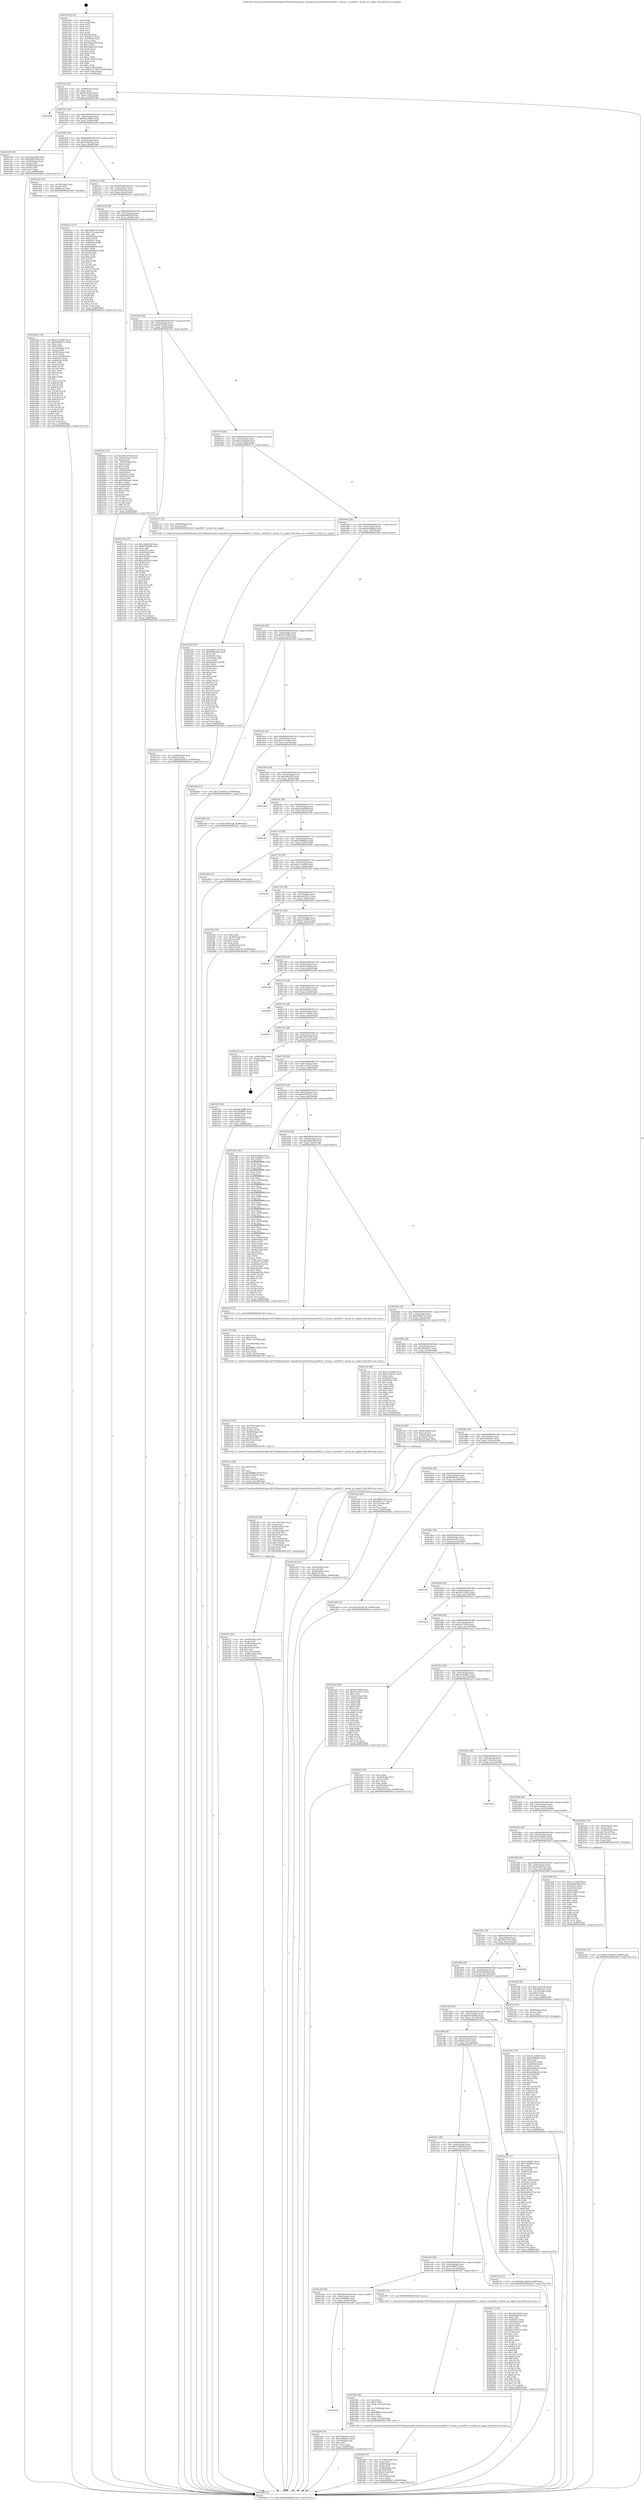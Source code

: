 digraph "0x401550" {
  label = "0x401550 (/mnt/c/Users/mathe/Desktop/tcc/POCII/binaries/extr_linuxdriversnetwirelessmac80211_hwsim.c_mac80211_hswim_he_capab_Final-ollvm.out::main(0))"
  labelloc = "t"
  node[shape=record]

  Entry [label="",width=0.3,height=0.3,shape=circle,fillcolor=black,style=filled]
  "0x4015c4" [label="{
     0x4015c4 [32]\l
     | [instrs]\l
     &nbsp;&nbsp;0x4015c4 \<+6\>: mov -0x88(%rbp),%eax\l
     &nbsp;&nbsp;0x4015ca \<+2\>: mov %eax,%ecx\l
     &nbsp;&nbsp;0x4015cc \<+6\>: sub $0x82ef39d7,%ecx\l
     &nbsp;&nbsp;0x4015d2 \<+6\>: mov %eax,-0x9c(%rbp)\l
     &nbsp;&nbsp;0x4015d8 \<+6\>: mov %ecx,-0xa0(%rbp)\l
     &nbsp;&nbsp;0x4015de \<+6\>: je 00000000004025d4 \<main+0x1084\>\l
  }"]
  "0x4025d4" [label="{
     0x4025d4\l
  }", style=dashed]
  "0x4015e4" [label="{
     0x4015e4 [28]\l
     | [instrs]\l
     &nbsp;&nbsp;0x4015e4 \<+5\>: jmp 00000000004015e9 \<main+0x99\>\l
     &nbsp;&nbsp;0x4015e9 \<+6\>: mov -0x9c(%rbp),%eax\l
     &nbsp;&nbsp;0x4015ef \<+5\>: sub $0x8b1cdb94,%eax\l
     &nbsp;&nbsp;0x4015f4 \<+6\>: mov %eax,-0xa4(%rbp)\l
     &nbsp;&nbsp;0x4015fa \<+6\>: je 0000000000401e50 \<main+0x900\>\l
  }"]
  Exit [label="",width=0.3,height=0.3,shape=circle,fillcolor=black,style=filled,peripheries=2]
  "0x401e50" [label="{
     0x401e50 [36]\l
     | [instrs]\l
     &nbsp;&nbsp;0x401e50 \<+5\>: mov $0xa2babbd8,%eax\l
     &nbsp;&nbsp;0x401e55 \<+5\>: mov $0x2882a36f,%ecx\l
     &nbsp;&nbsp;0x401e5a \<+4\>: mov -0x58(%rbp),%rdx\l
     &nbsp;&nbsp;0x401e5e \<+2\>: mov (%rdx),%esi\l
     &nbsp;&nbsp;0x401e60 \<+4\>: mov -0x68(%rbp),%rdx\l
     &nbsp;&nbsp;0x401e64 \<+2\>: cmp (%rdx),%esi\l
     &nbsp;&nbsp;0x401e66 \<+3\>: cmovl %ecx,%eax\l
     &nbsp;&nbsp;0x401e69 \<+6\>: mov %eax,-0x88(%rbp)\l
     &nbsp;&nbsp;0x401e6f \<+5\>: jmp 00000000004026a3 \<main+0x1153\>\l
  }"]
  "0x401600" [label="{
     0x401600 [28]\l
     | [instrs]\l
     &nbsp;&nbsp;0x401600 \<+5\>: jmp 0000000000401605 \<main+0xb5\>\l
     &nbsp;&nbsp;0x401605 \<+6\>: mov -0x9c(%rbp),%eax\l
     &nbsp;&nbsp;0x40160b \<+5\>: sub $0x9104dc41,%eax\l
     &nbsp;&nbsp;0x401610 \<+6\>: mov %eax,-0xa8(%rbp)\l
     &nbsp;&nbsp;0x401616 \<+6\>: je 0000000000401d3a \<main+0x7ea\>\l
  }"]
  "0x40236e" [label="{
     0x40236e [155]\l
     | [instrs]\l
     &nbsp;&nbsp;0x40236e \<+5\>: mov $0x11c1eb04,%ecx\l
     &nbsp;&nbsp;0x402373 \<+5\>: mov $0xd3f880d2,%edx\l
     &nbsp;&nbsp;0x402378 \<+3\>: mov $0x1,%sil\l
     &nbsp;&nbsp;0x40237b \<+8\>: mov 0x40507c,%r8d\l
     &nbsp;&nbsp;0x402383 \<+8\>: mov 0x405058,%r9d\l
     &nbsp;&nbsp;0x40238b \<+3\>: mov %r8d,%r10d\l
     &nbsp;&nbsp;0x40238e \<+7\>: sub $0xb260dc26,%r10d\l
     &nbsp;&nbsp;0x402395 \<+4\>: sub $0x1,%r10d\l
     &nbsp;&nbsp;0x402399 \<+7\>: add $0xb260dc26,%r10d\l
     &nbsp;&nbsp;0x4023a0 \<+4\>: imul %r10d,%r8d\l
     &nbsp;&nbsp;0x4023a4 \<+4\>: and $0x1,%r8d\l
     &nbsp;&nbsp;0x4023a8 \<+4\>: cmp $0x0,%r8d\l
     &nbsp;&nbsp;0x4023ac \<+4\>: sete %r11b\l
     &nbsp;&nbsp;0x4023b0 \<+4\>: cmp $0xa,%r9d\l
     &nbsp;&nbsp;0x4023b4 \<+3\>: setl %bl\l
     &nbsp;&nbsp;0x4023b7 \<+3\>: mov %r11b,%r14b\l
     &nbsp;&nbsp;0x4023ba \<+4\>: xor $0xff,%r14b\l
     &nbsp;&nbsp;0x4023be \<+3\>: mov %bl,%r15b\l
     &nbsp;&nbsp;0x4023c1 \<+4\>: xor $0xff,%r15b\l
     &nbsp;&nbsp;0x4023c5 \<+4\>: xor $0x1,%sil\l
     &nbsp;&nbsp;0x4023c9 \<+3\>: mov %r14b,%r12b\l
     &nbsp;&nbsp;0x4023cc \<+4\>: and $0xff,%r12b\l
     &nbsp;&nbsp;0x4023d0 \<+3\>: and %sil,%r11b\l
     &nbsp;&nbsp;0x4023d3 \<+3\>: mov %r15b,%r13b\l
     &nbsp;&nbsp;0x4023d6 \<+4\>: and $0xff,%r13b\l
     &nbsp;&nbsp;0x4023da \<+3\>: and %sil,%bl\l
     &nbsp;&nbsp;0x4023dd \<+3\>: or %r11b,%r12b\l
     &nbsp;&nbsp;0x4023e0 \<+3\>: or %bl,%r13b\l
     &nbsp;&nbsp;0x4023e3 \<+3\>: xor %r13b,%r12b\l
     &nbsp;&nbsp;0x4023e6 \<+3\>: or %r15b,%r14b\l
     &nbsp;&nbsp;0x4023e9 \<+4\>: xor $0xff,%r14b\l
     &nbsp;&nbsp;0x4023ed \<+4\>: or $0x1,%sil\l
     &nbsp;&nbsp;0x4023f1 \<+3\>: and %sil,%r14b\l
     &nbsp;&nbsp;0x4023f4 \<+3\>: or %r14b,%r12b\l
     &nbsp;&nbsp;0x4023f7 \<+4\>: test $0x1,%r12b\l
     &nbsp;&nbsp;0x4023fb \<+3\>: cmovne %edx,%ecx\l
     &nbsp;&nbsp;0x4023fe \<+6\>: mov %ecx,-0x88(%rbp)\l
     &nbsp;&nbsp;0x402404 \<+5\>: jmp 00000000004026a3 \<main+0x1153\>\l
  }"]
  "0x401d3a" [label="{
     0x401d3a [16]\l
     | [instrs]\l
     &nbsp;&nbsp;0x401d3a \<+4\>: mov -0x78(%rbp),%rax\l
     &nbsp;&nbsp;0x401d3e \<+3\>: mov (%rax),%rax\l
     &nbsp;&nbsp;0x401d41 \<+4\>: mov 0x8(%rax),%rdi\l
     &nbsp;&nbsp;0x401d45 \<+5\>: call 0000000000401060 \<atoi@plt\>\l
     | [calls]\l
     &nbsp;&nbsp;0x401060 \{1\} (unknown)\l
  }"]
  "0x40161c" [label="{
     0x40161c [28]\l
     | [instrs]\l
     &nbsp;&nbsp;0x40161c \<+5\>: jmp 0000000000401621 \<main+0xd1\>\l
     &nbsp;&nbsp;0x401621 \<+6\>: mov -0x9c(%rbp),%eax\l
     &nbsp;&nbsp;0x401627 \<+5\>: sub $0x990b2aa9,%eax\l
     &nbsp;&nbsp;0x40162c \<+6\>: mov %eax,-0xac(%rbp)\l
     &nbsp;&nbsp;0x401632 \<+6\>: je 00000000004024ce \<main+0xf7e\>\l
  }"]
  "0x4022d3" [label="{
     0x4022d3 [15]\l
     | [instrs]\l
     &nbsp;&nbsp;0x4022d3 \<+10\>: movl $0x5104b483,-0x88(%rbp)\l
     &nbsp;&nbsp;0x4022dd \<+5\>: jmp 00000000004026a3 \<main+0x1153\>\l
  }"]
  "0x4024ce" [label="{
     0x4024ce [157]\l
     | [instrs]\l
     &nbsp;&nbsp;0x4024ce \<+5\>: mov $0x56bd71d7,%eax\l
     &nbsp;&nbsp;0x4024d3 \<+5\>: mov $0xc2751eba,%ecx\l
     &nbsp;&nbsp;0x4024d8 \<+2\>: mov $0x1,%dl\l
     &nbsp;&nbsp;0x4024da \<+4\>: mov -0x80(%rbp),%rsi\l
     &nbsp;&nbsp;0x4024de \<+6\>: movl $0x0,(%rsi)\l
     &nbsp;&nbsp;0x4024e4 \<+7\>: mov 0x40507c,%edi\l
     &nbsp;&nbsp;0x4024eb \<+8\>: mov 0x405058,%r8d\l
     &nbsp;&nbsp;0x4024f3 \<+3\>: mov %edi,%r9d\l
     &nbsp;&nbsp;0x4024f6 \<+7\>: sub $0x44bf84eb,%r9d\l
     &nbsp;&nbsp;0x4024fd \<+4\>: sub $0x1,%r9d\l
     &nbsp;&nbsp;0x402501 \<+7\>: add $0x44bf84eb,%r9d\l
     &nbsp;&nbsp;0x402508 \<+4\>: imul %r9d,%edi\l
     &nbsp;&nbsp;0x40250c \<+3\>: and $0x1,%edi\l
     &nbsp;&nbsp;0x40250f \<+3\>: cmp $0x0,%edi\l
     &nbsp;&nbsp;0x402512 \<+4\>: sete %r10b\l
     &nbsp;&nbsp;0x402516 \<+4\>: cmp $0xa,%r8d\l
     &nbsp;&nbsp;0x40251a \<+4\>: setl %r11b\l
     &nbsp;&nbsp;0x40251e \<+3\>: mov %r10b,%bl\l
     &nbsp;&nbsp;0x402521 \<+3\>: xor $0xff,%bl\l
     &nbsp;&nbsp;0x402524 \<+3\>: mov %r11b,%r14b\l
     &nbsp;&nbsp;0x402527 \<+4\>: xor $0xff,%r14b\l
     &nbsp;&nbsp;0x40252b \<+3\>: xor $0x0,%dl\l
     &nbsp;&nbsp;0x40252e \<+3\>: mov %bl,%r15b\l
     &nbsp;&nbsp;0x402531 \<+4\>: and $0x0,%r15b\l
     &nbsp;&nbsp;0x402535 \<+3\>: and %dl,%r10b\l
     &nbsp;&nbsp;0x402538 \<+3\>: mov %r14b,%r12b\l
     &nbsp;&nbsp;0x40253b \<+4\>: and $0x0,%r12b\l
     &nbsp;&nbsp;0x40253f \<+3\>: and %dl,%r11b\l
     &nbsp;&nbsp;0x402542 \<+3\>: or %r10b,%r15b\l
     &nbsp;&nbsp;0x402545 \<+3\>: or %r11b,%r12b\l
     &nbsp;&nbsp;0x402548 \<+3\>: xor %r12b,%r15b\l
     &nbsp;&nbsp;0x40254b \<+3\>: or %r14b,%bl\l
     &nbsp;&nbsp;0x40254e \<+3\>: xor $0xff,%bl\l
     &nbsp;&nbsp;0x402551 \<+3\>: or $0x0,%dl\l
     &nbsp;&nbsp;0x402554 \<+2\>: and %dl,%bl\l
     &nbsp;&nbsp;0x402556 \<+3\>: or %bl,%r15b\l
     &nbsp;&nbsp;0x402559 \<+4\>: test $0x1,%r15b\l
     &nbsp;&nbsp;0x40255d \<+3\>: cmovne %ecx,%eax\l
     &nbsp;&nbsp;0x402560 \<+6\>: mov %eax,-0x88(%rbp)\l
     &nbsp;&nbsp;0x402566 \<+5\>: jmp 00000000004026a3 \<main+0x1153\>\l
  }"]
  "0x401638" [label="{
     0x401638 [28]\l
     | [instrs]\l
     &nbsp;&nbsp;0x401638 \<+5\>: jmp 000000000040163d \<main+0xed\>\l
     &nbsp;&nbsp;0x40163d \<+6\>: mov -0x9c(%rbp),%eax\l
     &nbsp;&nbsp;0x401643 \<+5\>: sub $0x9a9bf32f,%eax\l
     &nbsp;&nbsp;0x401648 \<+6\>: mov %eax,-0xb0(%rbp)\l
     &nbsp;&nbsp;0x40164e \<+6\>: je 00000000004020af \<main+0xb5f\>\l
  }"]
  "0x401a60" [label="{
     0x401a60\l
  }", style=dashed]
  "0x4020af" [label="{
     0x4020af [115]\l
     | [instrs]\l
     &nbsp;&nbsp;0x4020af \<+5\>: mov $0x49232495,%eax\l
     &nbsp;&nbsp;0x4020b4 \<+5\>: mov $0x697aeef7,%ecx\l
     &nbsp;&nbsp;0x4020b9 \<+2\>: xor %edx,%edx\l
     &nbsp;&nbsp;0x4020bb \<+4\>: mov -0x58(%rbp),%rsi\l
     &nbsp;&nbsp;0x4020bf \<+2\>: mov (%rsi),%edi\l
     &nbsp;&nbsp;0x4020c1 \<+3\>: sub $0x1,%edx\l
     &nbsp;&nbsp;0x4020c4 \<+2\>: sub %edx,%edi\l
     &nbsp;&nbsp;0x4020c6 \<+4\>: mov -0x58(%rbp),%rsi\l
     &nbsp;&nbsp;0x4020ca \<+2\>: mov %edi,(%rsi)\l
     &nbsp;&nbsp;0x4020cc \<+7\>: mov 0x40507c,%edx\l
     &nbsp;&nbsp;0x4020d3 \<+7\>: mov 0x405058,%edi\l
     &nbsp;&nbsp;0x4020da \<+3\>: mov %edx,%r8d\l
     &nbsp;&nbsp;0x4020dd \<+7\>: add $0x3809bed7,%r8d\l
     &nbsp;&nbsp;0x4020e4 \<+4\>: sub $0x1,%r8d\l
     &nbsp;&nbsp;0x4020e8 \<+7\>: sub $0x3809bed7,%r8d\l
     &nbsp;&nbsp;0x4020ef \<+4\>: imul %r8d,%edx\l
     &nbsp;&nbsp;0x4020f3 \<+3\>: and $0x1,%edx\l
     &nbsp;&nbsp;0x4020f6 \<+3\>: cmp $0x0,%edx\l
     &nbsp;&nbsp;0x4020f9 \<+4\>: sete %r9b\l
     &nbsp;&nbsp;0x4020fd \<+3\>: cmp $0xa,%edi\l
     &nbsp;&nbsp;0x402100 \<+4\>: setl %r10b\l
     &nbsp;&nbsp;0x402104 \<+3\>: mov %r9b,%r11b\l
     &nbsp;&nbsp;0x402107 \<+3\>: and %r10b,%r11b\l
     &nbsp;&nbsp;0x40210a \<+3\>: xor %r10b,%r9b\l
     &nbsp;&nbsp;0x40210d \<+3\>: or %r9b,%r11b\l
     &nbsp;&nbsp;0x402110 \<+4\>: test $0x1,%r11b\l
     &nbsp;&nbsp;0x402114 \<+3\>: cmovne %ecx,%eax\l
     &nbsp;&nbsp;0x402117 \<+6\>: mov %eax,-0x88(%rbp)\l
     &nbsp;&nbsp;0x40211d \<+5\>: jmp 00000000004026a3 \<main+0x1153\>\l
  }"]
  "0x401654" [label="{
     0x401654 [28]\l
     | [instrs]\l
     &nbsp;&nbsp;0x401654 \<+5\>: jmp 0000000000401659 \<main+0x109\>\l
     &nbsp;&nbsp;0x401659 \<+6\>: mov -0x9c(%rbp),%eax\l
     &nbsp;&nbsp;0x40165f \<+5\>: sub $0x9b35a625,%eax\l
     &nbsp;&nbsp;0x401664 \<+6\>: mov %eax,-0xb4(%rbp)\l
     &nbsp;&nbsp;0x40166a \<+6\>: je 0000000000402156 \<main+0xc06\>\l
  }"]
  "0x402294" [label="{
     0x402294 [30]\l
     | [instrs]\l
     &nbsp;&nbsp;0x402294 \<+5\>: mov $0x53b6a6d7,%eax\l
     &nbsp;&nbsp;0x402299 \<+5\>: mov $0x51dbda23,%ecx\l
     &nbsp;&nbsp;0x40229e \<+3\>: mov -0x29(%rbp),%dl\l
     &nbsp;&nbsp;0x4022a1 \<+3\>: test $0x1,%dl\l
     &nbsp;&nbsp;0x4022a4 \<+3\>: cmovne %ecx,%eax\l
     &nbsp;&nbsp;0x4022a7 \<+6\>: mov %eax,-0x88(%rbp)\l
     &nbsp;&nbsp;0x4022ad \<+5\>: jmp 00000000004026a3 \<main+0x1153\>\l
  }"]
  "0x402156" [label="{
     0x402156 [147]\l
     | [instrs]\l
     &nbsp;&nbsp;0x402156 \<+5\>: mov $0x10abf43a,%eax\l
     &nbsp;&nbsp;0x40215b \<+5\>: mov $0x667ddd9b,%ecx\l
     &nbsp;&nbsp;0x402160 \<+2\>: mov $0x1,%dl\l
     &nbsp;&nbsp;0x402162 \<+7\>: mov 0x40507c,%esi\l
     &nbsp;&nbsp;0x402169 \<+7\>: mov 0x405058,%edi\l
     &nbsp;&nbsp;0x402170 \<+3\>: mov %esi,%r8d\l
     &nbsp;&nbsp;0x402173 \<+7\>: sub $0xc697bc43,%r8d\l
     &nbsp;&nbsp;0x40217a \<+4\>: sub $0x1,%r8d\l
     &nbsp;&nbsp;0x40217e \<+7\>: add $0xc697bc43,%r8d\l
     &nbsp;&nbsp;0x402185 \<+4\>: imul %r8d,%esi\l
     &nbsp;&nbsp;0x402189 \<+3\>: and $0x1,%esi\l
     &nbsp;&nbsp;0x40218c \<+3\>: cmp $0x0,%esi\l
     &nbsp;&nbsp;0x40218f \<+4\>: sete %r9b\l
     &nbsp;&nbsp;0x402193 \<+3\>: cmp $0xa,%edi\l
     &nbsp;&nbsp;0x402196 \<+4\>: setl %r10b\l
     &nbsp;&nbsp;0x40219a \<+3\>: mov %r9b,%r11b\l
     &nbsp;&nbsp;0x40219d \<+4\>: xor $0xff,%r11b\l
     &nbsp;&nbsp;0x4021a1 \<+3\>: mov %r10b,%bl\l
     &nbsp;&nbsp;0x4021a4 \<+3\>: xor $0xff,%bl\l
     &nbsp;&nbsp;0x4021a7 \<+3\>: xor $0x0,%dl\l
     &nbsp;&nbsp;0x4021aa \<+3\>: mov %r11b,%r14b\l
     &nbsp;&nbsp;0x4021ad \<+4\>: and $0x0,%r14b\l
     &nbsp;&nbsp;0x4021b1 \<+3\>: and %dl,%r9b\l
     &nbsp;&nbsp;0x4021b4 \<+3\>: mov %bl,%r15b\l
     &nbsp;&nbsp;0x4021b7 \<+4\>: and $0x0,%r15b\l
     &nbsp;&nbsp;0x4021bb \<+3\>: and %dl,%r10b\l
     &nbsp;&nbsp;0x4021be \<+3\>: or %r9b,%r14b\l
     &nbsp;&nbsp;0x4021c1 \<+3\>: or %r10b,%r15b\l
     &nbsp;&nbsp;0x4021c4 \<+3\>: xor %r15b,%r14b\l
     &nbsp;&nbsp;0x4021c7 \<+3\>: or %bl,%r11b\l
     &nbsp;&nbsp;0x4021ca \<+4\>: xor $0xff,%r11b\l
     &nbsp;&nbsp;0x4021ce \<+3\>: or $0x0,%dl\l
     &nbsp;&nbsp;0x4021d1 \<+3\>: and %dl,%r11b\l
     &nbsp;&nbsp;0x4021d4 \<+3\>: or %r11b,%r14b\l
     &nbsp;&nbsp;0x4021d7 \<+4\>: test $0x1,%r14b\l
     &nbsp;&nbsp;0x4021db \<+3\>: cmovne %ecx,%eax\l
     &nbsp;&nbsp;0x4021de \<+6\>: mov %eax,-0x88(%rbp)\l
     &nbsp;&nbsp;0x4021e4 \<+5\>: jmp 00000000004026a3 \<main+0x1153\>\l
  }"]
  "0x401670" [label="{
     0x401670 [28]\l
     | [instrs]\l
     &nbsp;&nbsp;0x401670 \<+5\>: jmp 0000000000401675 \<main+0x125\>\l
     &nbsp;&nbsp;0x401675 \<+6\>: mov -0x9c(%rbp),%eax\l
     &nbsp;&nbsp;0x40167b \<+5\>: sub $0xa2babbd8,%eax\l
     &nbsp;&nbsp;0x401680 \<+6\>: mov %eax,-0xb8(%rbp)\l
     &nbsp;&nbsp;0x401686 \<+6\>: je 0000000000402131 \<main+0xbe1\>\l
  }"]
  "0x40213d" [label="{
     0x40213d [25]\l
     | [instrs]\l
     &nbsp;&nbsp;0x40213d \<+4\>: mov -0x40(%rbp),%rax\l
     &nbsp;&nbsp;0x402141 \<+6\>: movl $0x0,(%rax)\l
     &nbsp;&nbsp;0x402147 \<+10\>: movl $0x9b35a625,-0x88(%rbp)\l
     &nbsp;&nbsp;0x402151 \<+5\>: jmp 00000000004026a3 \<main+0x1153\>\l
  }"]
  "0x402131" [label="{
     0x402131 [12]\l
     | [instrs]\l
     &nbsp;&nbsp;0x402131 \<+4\>: mov -0x60(%rbp),%rax\l
     &nbsp;&nbsp;0x402135 \<+3\>: mov (%rax),%rdi\l
     &nbsp;&nbsp;0x402138 \<+5\>: call 0000000000401240 \<mac80211_hswim_he_capab\>\l
     | [calls]\l
     &nbsp;&nbsp;0x401240 \{1\} (/mnt/c/Users/mathe/Desktop/tcc/POCII/binaries/extr_linuxdriversnetwirelessmac80211_hwsim.c_mac80211_hswim_he_capab_Final-ollvm.out::mac80211_hswim_he_capab)\l
  }"]
  "0x40168c" [label="{
     0x40168c [28]\l
     | [instrs]\l
     &nbsp;&nbsp;0x40168c \<+5\>: jmp 0000000000401691 \<main+0x141\>\l
     &nbsp;&nbsp;0x401691 \<+6\>: mov -0x9c(%rbp),%eax\l
     &nbsp;&nbsp;0x401697 \<+5\>: sub $0xb93ebbd6,%eax\l
     &nbsp;&nbsp;0x40169c \<+6\>: mov %eax,-0xbc(%rbp)\l
     &nbsp;&nbsp;0x4016a2 \<+6\>: je 000000000040243b \<main+0xeeb\>\l
  }"]
  "0x401fb8" [label="{
     0x401fb8 [51]\l
     | [instrs]\l
     &nbsp;&nbsp;0x401fb8 \<+6\>: mov -0x158(%rbp),%ecx\l
     &nbsp;&nbsp;0x401fbe \<+3\>: imul %eax,%ecx\l
     &nbsp;&nbsp;0x401fc1 \<+4\>: mov -0x60(%rbp),%rdi\l
     &nbsp;&nbsp;0x401fc5 \<+3\>: mov (%rdi),%rdi\l
     &nbsp;&nbsp;0x401fc8 \<+4\>: mov -0x58(%rbp),%r8\l
     &nbsp;&nbsp;0x401fcc \<+3\>: movslq (%r8),%r8\l
     &nbsp;&nbsp;0x401fcf \<+4\>: imul $0x18,%r8,%r8\l
     &nbsp;&nbsp;0x401fd3 \<+3\>: add %r8,%rdi\l
     &nbsp;&nbsp;0x401fd6 \<+4\>: mov 0x10(%rdi),%rdi\l
     &nbsp;&nbsp;0x401fda \<+2\>: mov %ecx,(%rdi)\l
     &nbsp;&nbsp;0x401fdc \<+10\>: movl $0xea850b11,-0x88(%rbp)\l
     &nbsp;&nbsp;0x401fe6 \<+5\>: jmp 00000000004026a3 \<main+0x1153\>\l
  }"]
  "0x40243b" [label="{
     0x40243b [147]\l
     | [instrs]\l
     &nbsp;&nbsp;0x40243b \<+5\>: mov $0x56bd71d7,%eax\l
     &nbsp;&nbsp;0x402440 \<+5\>: mov $0x990b2aa9,%ecx\l
     &nbsp;&nbsp;0x402445 \<+2\>: mov $0x1,%dl\l
     &nbsp;&nbsp;0x402447 \<+7\>: mov 0x40507c,%esi\l
     &nbsp;&nbsp;0x40244e \<+7\>: mov 0x405058,%edi\l
     &nbsp;&nbsp;0x402455 \<+3\>: mov %esi,%r8d\l
     &nbsp;&nbsp;0x402458 \<+7\>: sub $0xd9e9ec3c,%r8d\l
     &nbsp;&nbsp;0x40245f \<+4\>: sub $0x1,%r8d\l
     &nbsp;&nbsp;0x402463 \<+7\>: add $0xd9e9ec3c,%r8d\l
     &nbsp;&nbsp;0x40246a \<+4\>: imul %r8d,%esi\l
     &nbsp;&nbsp;0x40246e \<+3\>: and $0x1,%esi\l
     &nbsp;&nbsp;0x402471 \<+3\>: cmp $0x0,%esi\l
     &nbsp;&nbsp;0x402474 \<+4\>: sete %r9b\l
     &nbsp;&nbsp;0x402478 \<+3\>: cmp $0xa,%edi\l
     &nbsp;&nbsp;0x40247b \<+4\>: setl %r10b\l
     &nbsp;&nbsp;0x40247f \<+3\>: mov %r9b,%r11b\l
     &nbsp;&nbsp;0x402482 \<+4\>: xor $0xff,%r11b\l
     &nbsp;&nbsp;0x402486 \<+3\>: mov %r10b,%bl\l
     &nbsp;&nbsp;0x402489 \<+3\>: xor $0xff,%bl\l
     &nbsp;&nbsp;0x40248c \<+3\>: xor $0x0,%dl\l
     &nbsp;&nbsp;0x40248f \<+3\>: mov %r11b,%r14b\l
     &nbsp;&nbsp;0x402492 \<+4\>: and $0x0,%r14b\l
     &nbsp;&nbsp;0x402496 \<+3\>: and %dl,%r9b\l
     &nbsp;&nbsp;0x402499 \<+3\>: mov %bl,%r15b\l
     &nbsp;&nbsp;0x40249c \<+4\>: and $0x0,%r15b\l
     &nbsp;&nbsp;0x4024a0 \<+3\>: and %dl,%r10b\l
     &nbsp;&nbsp;0x4024a3 \<+3\>: or %r9b,%r14b\l
     &nbsp;&nbsp;0x4024a6 \<+3\>: or %r10b,%r15b\l
     &nbsp;&nbsp;0x4024a9 \<+3\>: xor %r15b,%r14b\l
     &nbsp;&nbsp;0x4024ac \<+3\>: or %bl,%r11b\l
     &nbsp;&nbsp;0x4024af \<+4\>: xor $0xff,%r11b\l
     &nbsp;&nbsp;0x4024b3 \<+3\>: or $0x0,%dl\l
     &nbsp;&nbsp;0x4024b6 \<+3\>: and %dl,%r11b\l
     &nbsp;&nbsp;0x4024b9 \<+3\>: or %r11b,%r14b\l
     &nbsp;&nbsp;0x4024bc \<+4\>: test $0x1,%r14b\l
     &nbsp;&nbsp;0x4024c0 \<+3\>: cmovne %ecx,%eax\l
     &nbsp;&nbsp;0x4024c3 \<+6\>: mov %eax,-0x88(%rbp)\l
     &nbsp;&nbsp;0x4024c9 \<+5\>: jmp 00000000004026a3 \<main+0x1153\>\l
  }"]
  "0x4016a8" [label="{
     0x4016a8 [28]\l
     | [instrs]\l
     &nbsp;&nbsp;0x4016a8 \<+5\>: jmp 00000000004016ad \<main+0x15d\>\l
     &nbsp;&nbsp;0x4016ad \<+6\>: mov -0x9c(%rbp),%eax\l
     &nbsp;&nbsp;0x4016b3 \<+5\>: sub $0xb9a19ff8,%eax\l
     &nbsp;&nbsp;0x4016b8 \<+6\>: mov %eax,-0xc0(%rbp)\l
     &nbsp;&nbsp;0x4016be \<+6\>: je 000000000040200d \<main+0xabd\>\l
  }"]
  "0x401f8c" [label="{
     0x401f8c [44]\l
     | [instrs]\l
     &nbsp;&nbsp;0x401f8c \<+2\>: xor %ecx,%ecx\l
     &nbsp;&nbsp;0x401f8e \<+5\>: mov $0x2,%edx\l
     &nbsp;&nbsp;0x401f93 \<+6\>: mov %edx,-0x154(%rbp)\l
     &nbsp;&nbsp;0x401f99 \<+1\>: cltd\l
     &nbsp;&nbsp;0x401f9a \<+6\>: mov -0x154(%rbp),%esi\l
     &nbsp;&nbsp;0x401fa0 \<+2\>: idiv %esi\l
     &nbsp;&nbsp;0x401fa2 \<+6\>: imul $0xfffffffe,%edx,%edx\l
     &nbsp;&nbsp;0x401fa8 \<+3\>: sub $0x1,%ecx\l
     &nbsp;&nbsp;0x401fab \<+2\>: sub %ecx,%edx\l
     &nbsp;&nbsp;0x401fad \<+6\>: mov %edx,-0x158(%rbp)\l
     &nbsp;&nbsp;0x401fb3 \<+5\>: call 0000000000401160 \<next_i\>\l
     | [calls]\l
     &nbsp;&nbsp;0x401160 \{1\} (/mnt/c/Users/mathe/Desktop/tcc/POCII/binaries/extr_linuxdriversnetwirelessmac80211_hwsim.c_mac80211_hswim_he_capab_Final-ollvm.out::next_i)\l
  }"]
  "0x40200d" [label="{
     0x40200d [15]\l
     | [instrs]\l
     &nbsp;&nbsp;0x40200d \<+10\>: movl $0x75d2903d,-0x88(%rbp)\l
     &nbsp;&nbsp;0x402017 \<+5\>: jmp 00000000004026a3 \<main+0x1153\>\l
  }"]
  "0x4016c4" [label="{
     0x4016c4 [28]\l
     | [instrs]\l
     &nbsp;&nbsp;0x4016c4 \<+5\>: jmp 00000000004016c9 \<main+0x179\>\l
     &nbsp;&nbsp;0x4016c9 \<+6\>: mov -0x9c(%rbp),%eax\l
     &nbsp;&nbsp;0x4016cf \<+5\>: sub $0xc2751eba,%eax\l
     &nbsp;&nbsp;0x4016d4 \<+6\>: mov %eax,-0xc4(%rbp)\l
     &nbsp;&nbsp;0x4016da \<+6\>: je 000000000040256b \<main+0x101b\>\l
  }"]
  "0x401a44" [label="{
     0x401a44 [28]\l
     | [instrs]\l
     &nbsp;&nbsp;0x401a44 \<+5\>: jmp 0000000000401a49 \<main+0x4f9\>\l
     &nbsp;&nbsp;0x401a49 \<+6\>: mov -0x9c(%rbp),%eax\l
     &nbsp;&nbsp;0x401a4f \<+5\>: sub $0x7d40fb8e,%eax\l
     &nbsp;&nbsp;0x401a54 \<+6\>: mov %eax,-0x144(%rbp)\l
     &nbsp;&nbsp;0x401a5a \<+6\>: je 0000000000402294 \<main+0xd44\>\l
  }"]
  "0x40256b" [label="{
     0x40256b [15]\l
     | [instrs]\l
     &nbsp;&nbsp;0x40256b \<+10\>: movl $0x18fb75a6,-0x88(%rbp)\l
     &nbsp;&nbsp;0x402575 \<+5\>: jmp 00000000004026a3 \<main+0x1153\>\l
  }"]
  "0x4016e0" [label="{
     0x4016e0 [28]\l
     | [instrs]\l
     &nbsp;&nbsp;0x4016e0 \<+5\>: jmp 00000000004016e5 \<main+0x195\>\l
     &nbsp;&nbsp;0x4016e5 \<+6\>: mov -0x9c(%rbp),%eax\l
     &nbsp;&nbsp;0x4016eb \<+5\>: sub $0xcf0fcd5b,%eax\l
     &nbsp;&nbsp;0x4016f0 \<+6\>: mov %eax,-0xc8(%rbp)\l
     &nbsp;&nbsp;0x4016f6 \<+6\>: je 0000000000401c66 \<main+0x716\>\l
  }"]
  "0x401f87" [label="{
     0x401f87 [5]\l
     | [instrs]\l
     &nbsp;&nbsp;0x401f87 \<+5\>: call 0000000000401160 \<next_i\>\l
     | [calls]\l
     &nbsp;&nbsp;0x401160 \{1\} (/mnt/c/Users/mathe/Desktop/tcc/POCII/binaries/extr_linuxdriversnetwirelessmac80211_hwsim.c_mac80211_hswim_he_capab_Final-ollvm.out::next_i)\l
  }"]
  "0x401c66" [label="{
     0x401c66\l
  }", style=dashed]
  "0x4016fc" [label="{
     0x4016fc [28]\l
     | [instrs]\l
     &nbsp;&nbsp;0x4016fc \<+5\>: jmp 0000000000401701 \<main+0x1b1\>\l
     &nbsp;&nbsp;0x401701 \<+6\>: mov -0x9c(%rbp),%eax\l
     &nbsp;&nbsp;0x401707 \<+5\>: sub $0xd3aab08f,%eax\l
     &nbsp;&nbsp;0x40170c \<+6\>: mov %eax,-0xcc(%rbp)\l
     &nbsp;&nbsp;0x401712 \<+6\>: je 0000000000401cd5 \<main+0x785\>\l
  }"]
  "0x401a28" [label="{
     0x401a28 [28]\l
     | [instrs]\l
     &nbsp;&nbsp;0x401a28 \<+5\>: jmp 0000000000401a2d \<main+0x4dd\>\l
     &nbsp;&nbsp;0x401a2d \<+6\>: mov -0x9c(%rbp),%eax\l
     &nbsp;&nbsp;0x401a33 \<+5\>: sub $0x783ff047,%eax\l
     &nbsp;&nbsp;0x401a38 \<+6\>: mov %eax,-0x140(%rbp)\l
     &nbsp;&nbsp;0x401a3e \<+6\>: je 0000000000401f87 \<main+0xa37\>\l
  }"]
  "0x401cd5" [label="{
     0x401cd5\l
  }", style=dashed]
  "0x401718" [label="{
     0x401718 [28]\l
     | [instrs]\l
     &nbsp;&nbsp;0x401718 \<+5\>: jmp 000000000040171d \<main+0x1cd\>\l
     &nbsp;&nbsp;0x40171d \<+6\>: mov -0x9c(%rbp),%eax\l
     &nbsp;&nbsp;0x401723 \<+5\>: sub $0xd3f880d2,%eax\l
     &nbsp;&nbsp;0x401728 \<+6\>: mov %eax,-0xd0(%rbp)\l
     &nbsp;&nbsp;0x40172e \<+6\>: je 0000000000402409 \<main+0xeb9\>\l
  }"]
  "0x40201c" [label="{
     0x40201c [147]\l
     | [instrs]\l
     &nbsp;&nbsp;0x40201c \<+5\>: mov $0x49232495,%eax\l
     &nbsp;&nbsp;0x402021 \<+5\>: mov $0x9a9bf32f,%ecx\l
     &nbsp;&nbsp;0x402026 \<+2\>: mov $0x1,%dl\l
     &nbsp;&nbsp;0x402028 \<+7\>: mov 0x40507c,%esi\l
     &nbsp;&nbsp;0x40202f \<+7\>: mov 0x405058,%edi\l
     &nbsp;&nbsp;0x402036 \<+3\>: mov %esi,%r8d\l
     &nbsp;&nbsp;0x402039 \<+7\>: sub $0xe742055c,%r8d\l
     &nbsp;&nbsp;0x402040 \<+4\>: sub $0x1,%r8d\l
     &nbsp;&nbsp;0x402044 \<+7\>: add $0xe742055c,%r8d\l
     &nbsp;&nbsp;0x40204b \<+4\>: imul %r8d,%esi\l
     &nbsp;&nbsp;0x40204f \<+3\>: and $0x1,%esi\l
     &nbsp;&nbsp;0x402052 \<+3\>: cmp $0x0,%esi\l
     &nbsp;&nbsp;0x402055 \<+4\>: sete %r9b\l
     &nbsp;&nbsp;0x402059 \<+3\>: cmp $0xa,%edi\l
     &nbsp;&nbsp;0x40205c \<+4\>: setl %r10b\l
     &nbsp;&nbsp;0x402060 \<+3\>: mov %r9b,%r11b\l
     &nbsp;&nbsp;0x402063 \<+4\>: xor $0xff,%r11b\l
     &nbsp;&nbsp;0x402067 \<+3\>: mov %r10b,%bl\l
     &nbsp;&nbsp;0x40206a \<+3\>: xor $0xff,%bl\l
     &nbsp;&nbsp;0x40206d \<+3\>: xor $0x1,%dl\l
     &nbsp;&nbsp;0x402070 \<+3\>: mov %r11b,%r14b\l
     &nbsp;&nbsp;0x402073 \<+4\>: and $0xff,%r14b\l
     &nbsp;&nbsp;0x402077 \<+3\>: and %dl,%r9b\l
     &nbsp;&nbsp;0x40207a \<+3\>: mov %bl,%r15b\l
     &nbsp;&nbsp;0x40207d \<+4\>: and $0xff,%r15b\l
     &nbsp;&nbsp;0x402081 \<+3\>: and %dl,%r10b\l
     &nbsp;&nbsp;0x402084 \<+3\>: or %r9b,%r14b\l
     &nbsp;&nbsp;0x402087 \<+3\>: or %r10b,%r15b\l
     &nbsp;&nbsp;0x40208a \<+3\>: xor %r15b,%r14b\l
     &nbsp;&nbsp;0x40208d \<+3\>: or %bl,%r11b\l
     &nbsp;&nbsp;0x402090 \<+4\>: xor $0xff,%r11b\l
     &nbsp;&nbsp;0x402094 \<+3\>: or $0x1,%dl\l
     &nbsp;&nbsp;0x402097 \<+3\>: and %dl,%r11b\l
     &nbsp;&nbsp;0x40209a \<+3\>: or %r11b,%r14b\l
     &nbsp;&nbsp;0x40209d \<+4\>: test $0x1,%r14b\l
     &nbsp;&nbsp;0x4020a1 \<+3\>: cmovne %ecx,%eax\l
     &nbsp;&nbsp;0x4020a4 \<+6\>: mov %eax,-0x88(%rbp)\l
     &nbsp;&nbsp;0x4020aa \<+5\>: jmp 00000000004026a3 \<main+0x1153\>\l
  }"]
  "0x402409" [label="{
     0x402409 [15]\l
     | [instrs]\l
     &nbsp;&nbsp;0x402409 \<+10\>: movl $0xb93ebbd6,-0x88(%rbp)\l
     &nbsp;&nbsp;0x402413 \<+5\>: jmp 00000000004026a3 \<main+0x1153\>\l
  }"]
  "0x401734" [label="{
     0x401734 [28]\l
     | [instrs]\l
     &nbsp;&nbsp;0x401734 \<+5\>: jmp 0000000000401739 \<main+0x1e9\>\l
     &nbsp;&nbsp;0x401739 \<+6\>: mov -0x9c(%rbp),%eax\l
     &nbsp;&nbsp;0x40173f \<+5\>: sub $0xe7c506d6,%eax\l
     &nbsp;&nbsp;0x401744 \<+6\>: mov %eax,-0xd4(%rbp)\l
     &nbsp;&nbsp;0x40174a \<+6\>: je 00000000004025f2 \<main+0x10a2\>\l
  }"]
  "0x401a0c" [label="{
     0x401a0c [28]\l
     | [instrs]\l
     &nbsp;&nbsp;0x401a0c \<+5\>: jmp 0000000000401a11 \<main+0x4c1\>\l
     &nbsp;&nbsp;0x401a11 \<+6\>: mov -0x9c(%rbp),%eax\l
     &nbsp;&nbsp;0x401a17 \<+5\>: sub $0x75d2903d,%eax\l
     &nbsp;&nbsp;0x401a1c \<+6\>: mov %eax,-0x13c(%rbp)\l
     &nbsp;&nbsp;0x401a22 \<+6\>: je 000000000040201c \<main+0xacc\>\l
  }"]
  "0x4025f2" [label="{
     0x4025f2\l
  }", style=dashed]
  "0x401750" [label="{
     0x401750 [28]\l
     | [instrs]\l
     &nbsp;&nbsp;0x401750 \<+5\>: jmp 0000000000401755 \<main+0x205\>\l
     &nbsp;&nbsp;0x401755 \<+6\>: mov -0x9c(%rbp),%eax\l
     &nbsp;&nbsp;0x40175b \<+5\>: sub $0xea850b11,%eax\l
     &nbsp;&nbsp;0x401760 \<+6\>: mov %eax,-0xd8(%rbp)\l
     &nbsp;&nbsp;0x401766 \<+6\>: je 0000000000401feb \<main+0xa9b\>\l
  }"]
  "0x402122" [label="{
     0x402122 [15]\l
     | [instrs]\l
     &nbsp;&nbsp;0x402122 \<+10\>: movl $0x8b1cdb94,-0x88(%rbp)\l
     &nbsp;&nbsp;0x40212c \<+5\>: jmp 00000000004026a3 \<main+0x1153\>\l
  }"]
  "0x401feb" [label="{
     0x401feb [34]\l
     | [instrs]\l
     &nbsp;&nbsp;0x401feb \<+2\>: xor %eax,%eax\l
     &nbsp;&nbsp;0x401fed \<+4\>: mov -0x48(%rbp),%rcx\l
     &nbsp;&nbsp;0x401ff1 \<+2\>: mov (%rcx),%edx\l
     &nbsp;&nbsp;0x401ff3 \<+3\>: sub $0x1,%eax\l
     &nbsp;&nbsp;0x401ff6 \<+2\>: sub %eax,%edx\l
     &nbsp;&nbsp;0x401ff8 \<+4\>: mov -0x48(%rbp),%rcx\l
     &nbsp;&nbsp;0x401ffc \<+2\>: mov %edx,(%rcx)\l
     &nbsp;&nbsp;0x401ffe \<+10\>: movl $0x1c2d227d,-0x88(%rbp)\l
     &nbsp;&nbsp;0x402008 \<+5\>: jmp 00000000004026a3 \<main+0x1153\>\l
  }"]
  "0x40176c" [label="{
     0x40176c [28]\l
     | [instrs]\l
     &nbsp;&nbsp;0x40176c \<+5\>: jmp 0000000000401771 \<main+0x221\>\l
     &nbsp;&nbsp;0x401771 \<+6\>: mov -0x9c(%rbp),%eax\l
     &nbsp;&nbsp;0x401777 \<+5\>: sub $0xed31087b,%eax\l
     &nbsp;&nbsp;0x40177c \<+6\>: mov %eax,-0xdc(%rbp)\l
     &nbsp;&nbsp;0x401782 \<+6\>: je 0000000000402427 \<main+0xed7\>\l
  }"]
  "0x4019f0" [label="{
     0x4019f0 [28]\l
     | [instrs]\l
     &nbsp;&nbsp;0x4019f0 \<+5\>: jmp 00000000004019f5 \<main+0x4a5\>\l
     &nbsp;&nbsp;0x4019f5 \<+6\>: mov -0x9c(%rbp),%eax\l
     &nbsp;&nbsp;0x4019fb \<+5\>: sub $0x697aeef7,%eax\l
     &nbsp;&nbsp;0x401a00 \<+6\>: mov %eax,-0x138(%rbp)\l
     &nbsp;&nbsp;0x401a06 \<+6\>: je 0000000000402122 \<main+0xbd2\>\l
  }"]
  "0x402427" [label="{
     0x402427\l
  }", style=dashed]
  "0x401788" [label="{
     0x401788 [28]\l
     | [instrs]\l
     &nbsp;&nbsp;0x401788 \<+5\>: jmp 000000000040178d \<main+0x23d\>\l
     &nbsp;&nbsp;0x40178d \<+6\>: mov -0x9c(%rbp),%eax\l
     &nbsp;&nbsp;0x401793 \<+5\>: sub $0x4035bb8,%eax\l
     &nbsp;&nbsp;0x401798 \<+6\>: mov %eax,-0xe0(%rbp)\l
     &nbsp;&nbsp;0x40179e \<+6\>: je 000000000040258f \<main+0x103f\>\l
  }"]
  "0x4021e9" [label="{
     0x4021e9 [171]\l
     | [instrs]\l
     &nbsp;&nbsp;0x4021e9 \<+5\>: mov $0x10abf43a,%eax\l
     &nbsp;&nbsp;0x4021ee \<+5\>: mov $0x7d40fb8e,%ecx\l
     &nbsp;&nbsp;0x4021f3 \<+2\>: mov $0x1,%dl\l
     &nbsp;&nbsp;0x4021f5 \<+4\>: mov -0x40(%rbp),%rsi\l
     &nbsp;&nbsp;0x4021f9 \<+2\>: mov (%rsi),%edi\l
     &nbsp;&nbsp;0x4021fb \<+4\>: mov -0x68(%rbp),%rsi\l
     &nbsp;&nbsp;0x4021ff \<+2\>: cmp (%rsi),%edi\l
     &nbsp;&nbsp;0x402201 \<+4\>: setl %r8b\l
     &nbsp;&nbsp;0x402205 \<+4\>: and $0x1,%r8b\l
     &nbsp;&nbsp;0x402209 \<+4\>: mov %r8b,-0x29(%rbp)\l
     &nbsp;&nbsp;0x40220d \<+7\>: mov 0x40507c,%edi\l
     &nbsp;&nbsp;0x402214 \<+8\>: mov 0x405058,%r9d\l
     &nbsp;&nbsp;0x40221c \<+3\>: mov %edi,%r10d\l
     &nbsp;&nbsp;0x40221f \<+7\>: sub $0xdfa08ce7,%r10d\l
     &nbsp;&nbsp;0x402226 \<+4\>: sub $0x1,%r10d\l
     &nbsp;&nbsp;0x40222a \<+7\>: add $0xdfa08ce7,%r10d\l
     &nbsp;&nbsp;0x402231 \<+4\>: imul %r10d,%edi\l
     &nbsp;&nbsp;0x402235 \<+3\>: and $0x1,%edi\l
     &nbsp;&nbsp;0x402238 \<+3\>: cmp $0x0,%edi\l
     &nbsp;&nbsp;0x40223b \<+4\>: sete %r8b\l
     &nbsp;&nbsp;0x40223f \<+4\>: cmp $0xa,%r9d\l
     &nbsp;&nbsp;0x402243 \<+4\>: setl %r11b\l
     &nbsp;&nbsp;0x402247 \<+3\>: mov %r8b,%bl\l
     &nbsp;&nbsp;0x40224a \<+3\>: xor $0xff,%bl\l
     &nbsp;&nbsp;0x40224d \<+3\>: mov %r11b,%r14b\l
     &nbsp;&nbsp;0x402250 \<+4\>: xor $0xff,%r14b\l
     &nbsp;&nbsp;0x402254 \<+3\>: xor $0x1,%dl\l
     &nbsp;&nbsp;0x402257 \<+3\>: mov %bl,%r15b\l
     &nbsp;&nbsp;0x40225a \<+4\>: and $0xff,%r15b\l
     &nbsp;&nbsp;0x40225e \<+3\>: and %dl,%r8b\l
     &nbsp;&nbsp;0x402261 \<+3\>: mov %r14b,%r12b\l
     &nbsp;&nbsp;0x402264 \<+4\>: and $0xff,%r12b\l
     &nbsp;&nbsp;0x402268 \<+3\>: and %dl,%r11b\l
     &nbsp;&nbsp;0x40226b \<+3\>: or %r8b,%r15b\l
     &nbsp;&nbsp;0x40226e \<+3\>: or %r11b,%r12b\l
     &nbsp;&nbsp;0x402271 \<+3\>: xor %r12b,%r15b\l
     &nbsp;&nbsp;0x402274 \<+3\>: or %r14b,%bl\l
     &nbsp;&nbsp;0x402277 \<+3\>: xor $0xff,%bl\l
     &nbsp;&nbsp;0x40227a \<+3\>: or $0x1,%dl\l
     &nbsp;&nbsp;0x40227d \<+2\>: and %dl,%bl\l
     &nbsp;&nbsp;0x40227f \<+3\>: or %bl,%r15b\l
     &nbsp;&nbsp;0x402282 \<+4\>: test $0x1,%r15b\l
     &nbsp;&nbsp;0x402286 \<+3\>: cmovne %ecx,%eax\l
     &nbsp;&nbsp;0x402289 \<+6\>: mov %eax,-0x88(%rbp)\l
     &nbsp;&nbsp;0x40228f \<+5\>: jmp 00000000004026a3 \<main+0x1153\>\l
  }"]
  "0x40258f" [label="{
     0x40258f\l
  }", style=dashed]
  "0x4017a4" [label="{
     0x4017a4 [28]\l
     | [instrs]\l
     &nbsp;&nbsp;0x4017a4 \<+5\>: jmp 00000000004017a9 \<main+0x259\>\l
     &nbsp;&nbsp;0x4017a9 \<+6\>: mov -0x9c(%rbp),%eax\l
     &nbsp;&nbsp;0x4017af \<+5\>: sub $0x10abf43a,%eax\l
     &nbsp;&nbsp;0x4017b4 \<+6\>: mov %eax,-0xe4(%rbp)\l
     &nbsp;&nbsp;0x4017ba \<+6\>: je 000000000040264c \<main+0x10fc\>\l
  }"]
  "0x4019d4" [label="{
     0x4019d4 [28]\l
     | [instrs]\l
     &nbsp;&nbsp;0x4019d4 \<+5\>: jmp 00000000004019d9 \<main+0x489\>\l
     &nbsp;&nbsp;0x4019d9 \<+6\>: mov -0x9c(%rbp),%eax\l
     &nbsp;&nbsp;0x4019df \<+5\>: sub $0x667ddd9b,%eax\l
     &nbsp;&nbsp;0x4019e4 \<+6\>: mov %eax,-0x134(%rbp)\l
     &nbsp;&nbsp;0x4019ea \<+6\>: je 00000000004021e9 \<main+0xc99\>\l
  }"]
  "0x40264c" [label="{
     0x40264c\l
  }", style=dashed]
  "0x4017c0" [label="{
     0x4017c0 [28]\l
     | [instrs]\l
     &nbsp;&nbsp;0x4017c0 \<+5\>: jmp 00000000004017c5 \<main+0x275\>\l
     &nbsp;&nbsp;0x4017c5 \<+6\>: mov -0x9c(%rbp),%eax\l
     &nbsp;&nbsp;0x4017cb \<+5\>: sub $0x11c1eb04,%eax\l
     &nbsp;&nbsp;0x4017d0 \<+6\>: mov %eax,-0xe8(%rbp)\l
     &nbsp;&nbsp;0x4017d6 \<+6\>: je 0000000000402671 \<main+0x1121\>\l
  }"]
  "0x40235f" [label="{
     0x40235f [15]\l
     | [instrs]\l
     &nbsp;&nbsp;0x40235f \<+4\>: mov -0x60(%rbp),%rax\l
     &nbsp;&nbsp;0x402363 \<+3\>: mov (%rax),%rax\l
     &nbsp;&nbsp;0x402366 \<+3\>: mov %rax,%rdi\l
     &nbsp;&nbsp;0x402369 \<+5\>: call 0000000000401030 \<free@plt\>\l
     | [calls]\l
     &nbsp;&nbsp;0x401030 \{1\} (unknown)\l
  }"]
  "0x402671" [label="{
     0x402671\l
  }", style=dashed]
  "0x4017dc" [label="{
     0x4017dc [28]\l
     | [instrs]\l
     &nbsp;&nbsp;0x4017dc \<+5\>: jmp 00000000004017e1 \<main+0x291\>\l
     &nbsp;&nbsp;0x4017e1 \<+6\>: mov -0x9c(%rbp),%eax\l
     &nbsp;&nbsp;0x4017e7 \<+5\>: sub $0x18fb75a6,%eax\l
     &nbsp;&nbsp;0x4017ec \<+6\>: mov %eax,-0xec(%rbp)\l
     &nbsp;&nbsp;0x4017f2 \<+6\>: je 000000000040257a \<main+0x102a\>\l
  }"]
  "0x4019b8" [label="{
     0x4019b8 [28]\l
     | [instrs]\l
     &nbsp;&nbsp;0x4019b8 \<+5\>: jmp 00000000004019bd \<main+0x46d\>\l
     &nbsp;&nbsp;0x4019bd \<+6\>: mov -0x9c(%rbp),%eax\l
     &nbsp;&nbsp;0x4019c3 \<+5\>: sub $0x64b4b3dd,%eax\l
     &nbsp;&nbsp;0x4019c8 \<+6\>: mov %eax,-0x130(%rbp)\l
     &nbsp;&nbsp;0x4019ce \<+6\>: je 000000000040235f \<main+0xe0f\>\l
  }"]
  "0x40257a" [label="{
     0x40257a [21]\l
     | [instrs]\l
     &nbsp;&nbsp;0x40257a \<+4\>: mov -0x80(%rbp),%rax\l
     &nbsp;&nbsp;0x40257e \<+2\>: mov (%rax),%eax\l
     &nbsp;&nbsp;0x402580 \<+4\>: lea -0x28(%rbp),%rsp\l
     &nbsp;&nbsp;0x402584 \<+1\>: pop %rbx\l
     &nbsp;&nbsp;0x402585 \<+2\>: pop %r12\l
     &nbsp;&nbsp;0x402587 \<+2\>: pop %r13\l
     &nbsp;&nbsp;0x402589 \<+2\>: pop %r14\l
     &nbsp;&nbsp;0x40258b \<+2\>: pop %r15\l
     &nbsp;&nbsp;0x40258d \<+1\>: pop %rbp\l
     &nbsp;&nbsp;0x40258e \<+1\>: ret\l
  }"]
  "0x4017f8" [label="{
     0x4017f8 [28]\l
     | [instrs]\l
     &nbsp;&nbsp;0x4017f8 \<+5\>: jmp 00000000004017fd \<main+0x2ad\>\l
     &nbsp;&nbsp;0x4017fd \<+6\>: mov -0x9c(%rbp),%eax\l
     &nbsp;&nbsp;0x401803 \<+5\>: sub $0x1c2d227d,%eax\l
     &nbsp;&nbsp;0x401808 \<+6\>: mov %eax,-0xf0(%rbp)\l
     &nbsp;&nbsp;0x40180e \<+6\>: je 0000000000401f63 \<main+0xa13\>\l
  }"]
  "0x40268f" [label="{
     0x40268f\l
  }", style=dashed]
  "0x401f63" [label="{
     0x401f63 [36]\l
     | [instrs]\l
     &nbsp;&nbsp;0x401f63 \<+5\>: mov $0xb9a19ff8,%eax\l
     &nbsp;&nbsp;0x401f68 \<+5\>: mov $0x783ff047,%ecx\l
     &nbsp;&nbsp;0x401f6d \<+4\>: mov -0x48(%rbp),%rdx\l
     &nbsp;&nbsp;0x401f71 \<+2\>: mov (%rdx),%esi\l
     &nbsp;&nbsp;0x401f73 \<+4\>: mov -0x50(%rbp),%rdx\l
     &nbsp;&nbsp;0x401f77 \<+2\>: cmp (%rdx),%esi\l
     &nbsp;&nbsp;0x401f79 \<+3\>: cmovl %ecx,%eax\l
     &nbsp;&nbsp;0x401f7c \<+6\>: mov %eax,-0x88(%rbp)\l
     &nbsp;&nbsp;0x401f82 \<+5\>: jmp 00000000004026a3 \<main+0x1153\>\l
  }"]
  "0x401814" [label="{
     0x401814 [28]\l
     | [instrs]\l
     &nbsp;&nbsp;0x401814 \<+5\>: jmp 0000000000401819 \<main+0x2c9\>\l
     &nbsp;&nbsp;0x401819 \<+6\>: mov -0x9c(%rbp),%eax\l
     &nbsp;&nbsp;0x40181f \<+5\>: sub $0x2550e121,%eax\l
     &nbsp;&nbsp;0x401824 \<+6\>: mov %eax,-0xf4(%rbp)\l
     &nbsp;&nbsp;0x40182a \<+6\>: je 0000000000401ad4 \<main+0x584\>\l
  }"]
  "0x401f31" [label="{
     0x401f31 [50]\l
     | [instrs]\l
     &nbsp;&nbsp;0x401f31 \<+4\>: mov -0x60(%rbp),%rdi\l
     &nbsp;&nbsp;0x401f35 \<+3\>: mov (%rdi),%rdi\l
     &nbsp;&nbsp;0x401f38 \<+4\>: mov -0x58(%rbp),%r8\l
     &nbsp;&nbsp;0x401f3c \<+3\>: movslq (%r8),%r8\l
     &nbsp;&nbsp;0x401f3f \<+4\>: imul $0x18,%r8,%r8\l
     &nbsp;&nbsp;0x401f43 \<+3\>: add %r8,%rdi\l
     &nbsp;&nbsp;0x401f46 \<+4\>: mov %rax,0x10(%rdi)\l
     &nbsp;&nbsp;0x401f4a \<+4\>: mov -0x48(%rbp),%rax\l
     &nbsp;&nbsp;0x401f4e \<+6\>: movl $0x0,(%rax)\l
     &nbsp;&nbsp;0x401f54 \<+10\>: movl $0x1c2d227d,-0x88(%rbp)\l
     &nbsp;&nbsp;0x401f5e \<+5\>: jmp 00000000004026a3 \<main+0x1153\>\l
  }"]
  "0x401ad4" [label="{
     0x401ad4 [281]\l
     | [instrs]\l
     &nbsp;&nbsp;0x401ad4 \<+5\>: mov $0x4035bb8,%eax\l
     &nbsp;&nbsp;0x401ad9 \<+5\>: mov $0x3568d431,%ecx\l
     &nbsp;&nbsp;0x401ade \<+3\>: mov %rsp,%rdx\l
     &nbsp;&nbsp;0x401ae1 \<+4\>: add $0xfffffffffffffff0,%rdx\l
     &nbsp;&nbsp;0x401ae5 \<+3\>: mov %rdx,%rsp\l
     &nbsp;&nbsp;0x401ae8 \<+4\>: mov %rdx,-0x80(%rbp)\l
     &nbsp;&nbsp;0x401aec \<+3\>: mov %rsp,%rdx\l
     &nbsp;&nbsp;0x401aef \<+4\>: add $0xfffffffffffffff0,%rdx\l
     &nbsp;&nbsp;0x401af3 \<+3\>: mov %rdx,%rsp\l
     &nbsp;&nbsp;0x401af6 \<+3\>: mov %rsp,%rsi\l
     &nbsp;&nbsp;0x401af9 \<+4\>: add $0xfffffffffffffff0,%rsi\l
     &nbsp;&nbsp;0x401afd \<+3\>: mov %rsi,%rsp\l
     &nbsp;&nbsp;0x401b00 \<+4\>: mov %rsi,-0x78(%rbp)\l
     &nbsp;&nbsp;0x401b04 \<+3\>: mov %rsp,%rsi\l
     &nbsp;&nbsp;0x401b07 \<+4\>: add $0xfffffffffffffff0,%rsi\l
     &nbsp;&nbsp;0x401b0b \<+3\>: mov %rsi,%rsp\l
     &nbsp;&nbsp;0x401b0e \<+4\>: mov %rsi,-0x70(%rbp)\l
     &nbsp;&nbsp;0x401b12 \<+3\>: mov %rsp,%rsi\l
     &nbsp;&nbsp;0x401b15 \<+4\>: add $0xfffffffffffffff0,%rsi\l
     &nbsp;&nbsp;0x401b19 \<+3\>: mov %rsi,%rsp\l
     &nbsp;&nbsp;0x401b1c \<+4\>: mov %rsi,-0x68(%rbp)\l
     &nbsp;&nbsp;0x401b20 \<+3\>: mov %rsp,%rsi\l
     &nbsp;&nbsp;0x401b23 \<+4\>: add $0xfffffffffffffff0,%rsi\l
     &nbsp;&nbsp;0x401b27 \<+3\>: mov %rsi,%rsp\l
     &nbsp;&nbsp;0x401b2a \<+4\>: mov %rsi,-0x60(%rbp)\l
     &nbsp;&nbsp;0x401b2e \<+3\>: mov %rsp,%rsi\l
     &nbsp;&nbsp;0x401b31 \<+4\>: add $0xfffffffffffffff0,%rsi\l
     &nbsp;&nbsp;0x401b35 \<+3\>: mov %rsi,%rsp\l
     &nbsp;&nbsp;0x401b38 \<+4\>: mov %rsi,-0x58(%rbp)\l
     &nbsp;&nbsp;0x401b3c \<+3\>: mov %rsp,%rsi\l
     &nbsp;&nbsp;0x401b3f \<+4\>: add $0xfffffffffffffff0,%rsi\l
     &nbsp;&nbsp;0x401b43 \<+3\>: mov %rsi,%rsp\l
     &nbsp;&nbsp;0x401b46 \<+4\>: mov %rsi,-0x50(%rbp)\l
     &nbsp;&nbsp;0x401b4a \<+3\>: mov %rsp,%rsi\l
     &nbsp;&nbsp;0x401b4d \<+4\>: add $0xfffffffffffffff0,%rsi\l
     &nbsp;&nbsp;0x401b51 \<+3\>: mov %rsi,%rsp\l
     &nbsp;&nbsp;0x401b54 \<+4\>: mov %rsi,-0x48(%rbp)\l
     &nbsp;&nbsp;0x401b58 \<+3\>: mov %rsp,%rsi\l
     &nbsp;&nbsp;0x401b5b \<+4\>: add $0xfffffffffffffff0,%rsi\l
     &nbsp;&nbsp;0x401b5f \<+3\>: mov %rsi,%rsp\l
     &nbsp;&nbsp;0x401b62 \<+4\>: mov %rsi,-0x40(%rbp)\l
     &nbsp;&nbsp;0x401b66 \<+4\>: mov -0x80(%rbp),%rsi\l
     &nbsp;&nbsp;0x401b6a \<+6\>: movl $0x0,(%rsi)\l
     &nbsp;&nbsp;0x401b70 \<+6\>: mov -0x8c(%rbp),%edi\l
     &nbsp;&nbsp;0x401b76 \<+2\>: mov %edi,(%rdx)\l
     &nbsp;&nbsp;0x401b78 \<+4\>: mov -0x78(%rbp),%rsi\l
     &nbsp;&nbsp;0x401b7c \<+7\>: mov -0x98(%rbp),%r8\l
     &nbsp;&nbsp;0x401b83 \<+3\>: mov %r8,(%rsi)\l
     &nbsp;&nbsp;0x401b86 \<+3\>: cmpl $0x2,(%rdx)\l
     &nbsp;&nbsp;0x401b89 \<+4\>: setne %r9b\l
     &nbsp;&nbsp;0x401b8d \<+4\>: and $0x1,%r9b\l
     &nbsp;&nbsp;0x401b91 \<+4\>: mov %r9b,-0x31(%rbp)\l
     &nbsp;&nbsp;0x401b95 \<+8\>: mov 0x40507c,%r10d\l
     &nbsp;&nbsp;0x401b9d \<+8\>: mov 0x405058,%r11d\l
     &nbsp;&nbsp;0x401ba5 \<+3\>: mov %r10d,%ebx\l
     &nbsp;&nbsp;0x401ba8 \<+6\>: add $0xbede03bc,%ebx\l
     &nbsp;&nbsp;0x401bae \<+3\>: sub $0x1,%ebx\l
     &nbsp;&nbsp;0x401bb1 \<+6\>: sub $0xbede03bc,%ebx\l
     &nbsp;&nbsp;0x401bb7 \<+4\>: imul %ebx,%r10d\l
     &nbsp;&nbsp;0x401bbb \<+4\>: and $0x1,%r10d\l
     &nbsp;&nbsp;0x401bbf \<+4\>: cmp $0x0,%r10d\l
     &nbsp;&nbsp;0x401bc3 \<+4\>: sete %r9b\l
     &nbsp;&nbsp;0x401bc7 \<+4\>: cmp $0xa,%r11d\l
     &nbsp;&nbsp;0x401bcb \<+4\>: setl %r14b\l
     &nbsp;&nbsp;0x401bcf \<+3\>: mov %r9b,%r15b\l
     &nbsp;&nbsp;0x401bd2 \<+3\>: and %r14b,%r15b\l
     &nbsp;&nbsp;0x401bd5 \<+3\>: xor %r14b,%r9b\l
     &nbsp;&nbsp;0x401bd8 \<+3\>: or %r9b,%r15b\l
     &nbsp;&nbsp;0x401bdb \<+4\>: test $0x1,%r15b\l
     &nbsp;&nbsp;0x401bdf \<+3\>: cmovne %ecx,%eax\l
     &nbsp;&nbsp;0x401be2 \<+6\>: mov %eax,-0x88(%rbp)\l
     &nbsp;&nbsp;0x401be8 \<+5\>: jmp 00000000004026a3 \<main+0x1153\>\l
  }"]
  "0x401830" [label="{
     0x401830 [28]\l
     | [instrs]\l
     &nbsp;&nbsp;0x401830 \<+5\>: jmp 0000000000401835 \<main+0x2e5\>\l
     &nbsp;&nbsp;0x401835 \<+6\>: mov -0x9c(%rbp),%eax\l
     &nbsp;&nbsp;0x40183b \<+5\>: sub $0x2882a36f,%eax\l
     &nbsp;&nbsp;0x401840 \<+6\>: mov %eax,-0xf8(%rbp)\l
     &nbsp;&nbsp;0x401846 \<+6\>: je 0000000000401e74 \<main+0x924\>\l
  }"]
  "0x401ef6" [label="{
     0x401ef6 [59]\l
     | [instrs]\l
     &nbsp;&nbsp;0x401ef6 \<+6\>: mov -0x150(%rbp),%ecx\l
     &nbsp;&nbsp;0x401efc \<+3\>: imul %eax,%ecx\l
     &nbsp;&nbsp;0x401eff \<+4\>: mov -0x60(%rbp),%rdi\l
     &nbsp;&nbsp;0x401f03 \<+3\>: mov (%rdi),%rdi\l
     &nbsp;&nbsp;0x401f06 \<+4\>: mov -0x58(%rbp),%r8\l
     &nbsp;&nbsp;0x401f0a \<+3\>: movslq (%r8),%r8\l
     &nbsp;&nbsp;0x401f0d \<+4\>: imul $0x18,%r8,%r8\l
     &nbsp;&nbsp;0x401f11 \<+3\>: add %r8,%rdi\l
     &nbsp;&nbsp;0x401f14 \<+3\>: mov %ecx,0x8(%rdi)\l
     &nbsp;&nbsp;0x401f17 \<+4\>: mov -0x50(%rbp),%rdi\l
     &nbsp;&nbsp;0x401f1b \<+6\>: movl $0x1,(%rdi)\l
     &nbsp;&nbsp;0x401f21 \<+4\>: mov -0x50(%rbp),%rdi\l
     &nbsp;&nbsp;0x401f25 \<+3\>: movslq (%rdi),%rdi\l
     &nbsp;&nbsp;0x401f28 \<+4\>: shl $0x2,%rdi\l
     &nbsp;&nbsp;0x401f2c \<+5\>: call 0000000000401050 \<malloc@plt\>\l
     | [calls]\l
     &nbsp;&nbsp;0x401050 \{1\} (unknown)\l
  }"]
  "0x401e74" [label="{
     0x401e74 [5]\l
     | [instrs]\l
     &nbsp;&nbsp;0x401e74 \<+5\>: call 0000000000401160 \<next_i\>\l
     | [calls]\l
     &nbsp;&nbsp;0x401160 \{1\} (/mnt/c/Users/mathe/Desktop/tcc/POCII/binaries/extr_linuxdriversnetwirelessmac80211_hwsim.c_mac80211_hswim_he_capab_Final-ollvm.out::next_i)\l
  }"]
  "0x40184c" [label="{
     0x40184c [28]\l
     | [instrs]\l
     &nbsp;&nbsp;0x40184c \<+5\>: jmp 0000000000401851 \<main+0x301\>\l
     &nbsp;&nbsp;0x401851 \<+6\>: mov -0x9c(%rbp),%eax\l
     &nbsp;&nbsp;0x401857 \<+5\>: sub $0x2d904756,%eax\l
     &nbsp;&nbsp;0x40185c \<+6\>: mov %eax,-0xfc(%rbp)\l
     &nbsp;&nbsp;0x401862 \<+6\>: je 0000000000401ce4 \<main+0x794\>\l
  }"]
  "0x401ece" [label="{
     0x401ece [40]\l
     | [instrs]\l
     &nbsp;&nbsp;0x401ece \<+5\>: mov $0x2,%ecx\l
     &nbsp;&nbsp;0x401ed3 \<+1\>: cltd\l
     &nbsp;&nbsp;0x401ed4 \<+2\>: idiv %ecx\l
     &nbsp;&nbsp;0x401ed6 \<+6\>: imul $0xfffffffe,%edx,%ecx\l
     &nbsp;&nbsp;0x401edc \<+6\>: add $0x12e8eb42,%ecx\l
     &nbsp;&nbsp;0x401ee2 \<+3\>: add $0x1,%ecx\l
     &nbsp;&nbsp;0x401ee5 \<+6\>: sub $0x12e8eb42,%ecx\l
     &nbsp;&nbsp;0x401eeb \<+6\>: mov %ecx,-0x150(%rbp)\l
     &nbsp;&nbsp;0x401ef1 \<+5\>: call 0000000000401160 \<next_i\>\l
     | [calls]\l
     &nbsp;&nbsp;0x401160 \{1\} (/mnt/c/Users/mathe/Desktop/tcc/POCII/binaries/extr_linuxdriversnetwirelessmac80211_hwsim.c_mac80211_hswim_he_capab_Final-ollvm.out::next_i)\l
  }"]
  "0x401ce4" [label="{
     0x401ce4 [86]\l
     | [instrs]\l
     &nbsp;&nbsp;0x401ce4 \<+5\>: mov $0xe7c506d6,%eax\l
     &nbsp;&nbsp;0x401ce9 \<+5\>: mov $0x9104dc41,%ecx\l
     &nbsp;&nbsp;0x401cee \<+2\>: xor %edx,%edx\l
     &nbsp;&nbsp;0x401cf0 \<+7\>: mov 0x40507c,%esi\l
     &nbsp;&nbsp;0x401cf7 \<+7\>: mov 0x405058,%edi\l
     &nbsp;&nbsp;0x401cfe \<+3\>: sub $0x1,%edx\l
     &nbsp;&nbsp;0x401d01 \<+3\>: mov %esi,%r8d\l
     &nbsp;&nbsp;0x401d04 \<+3\>: add %edx,%r8d\l
     &nbsp;&nbsp;0x401d07 \<+4\>: imul %r8d,%esi\l
     &nbsp;&nbsp;0x401d0b \<+3\>: and $0x1,%esi\l
     &nbsp;&nbsp;0x401d0e \<+3\>: cmp $0x0,%esi\l
     &nbsp;&nbsp;0x401d11 \<+4\>: sete %r9b\l
     &nbsp;&nbsp;0x401d15 \<+3\>: cmp $0xa,%edi\l
     &nbsp;&nbsp;0x401d18 \<+4\>: setl %r10b\l
     &nbsp;&nbsp;0x401d1c \<+3\>: mov %r9b,%r11b\l
     &nbsp;&nbsp;0x401d1f \<+3\>: and %r10b,%r11b\l
     &nbsp;&nbsp;0x401d22 \<+3\>: xor %r10b,%r9b\l
     &nbsp;&nbsp;0x401d25 \<+3\>: or %r9b,%r11b\l
     &nbsp;&nbsp;0x401d28 \<+4\>: test $0x1,%r11b\l
     &nbsp;&nbsp;0x401d2c \<+3\>: cmovne %ecx,%eax\l
     &nbsp;&nbsp;0x401d2f \<+6\>: mov %eax,-0x88(%rbp)\l
     &nbsp;&nbsp;0x401d35 \<+5\>: jmp 00000000004026a3 \<main+0x1153\>\l
  }"]
  "0x401868" [label="{
     0x401868 [28]\l
     | [instrs]\l
     &nbsp;&nbsp;0x401868 \<+5\>: jmp 000000000040186d \<main+0x31d\>\l
     &nbsp;&nbsp;0x40186d \<+6\>: mov -0x9c(%rbp),%eax\l
     &nbsp;&nbsp;0x401873 \<+5\>: sub $0x2f065ad7,%eax\l
     &nbsp;&nbsp;0x401878 \<+6\>: mov %eax,-0x100(%rbp)\l
     &nbsp;&nbsp;0x40187e \<+6\>: je 0000000000401e16 \<main+0x8c6\>\l
  }"]
  "0x401ea5" [label="{
     0x401ea5 [41]\l
     | [instrs]\l
     &nbsp;&nbsp;0x401ea5 \<+6\>: mov -0x14c(%rbp),%ecx\l
     &nbsp;&nbsp;0x401eab \<+3\>: imul %eax,%ecx\l
     &nbsp;&nbsp;0x401eae \<+3\>: movslq %ecx,%rdi\l
     &nbsp;&nbsp;0x401eb1 \<+4\>: mov -0x60(%rbp),%r8\l
     &nbsp;&nbsp;0x401eb5 \<+3\>: mov (%r8),%r8\l
     &nbsp;&nbsp;0x401eb8 \<+4\>: mov -0x58(%rbp),%r9\l
     &nbsp;&nbsp;0x401ebc \<+3\>: movslq (%r9),%r9\l
     &nbsp;&nbsp;0x401ebf \<+4\>: imul $0x18,%r9,%r9\l
     &nbsp;&nbsp;0x401ec3 \<+3\>: add %r9,%r8\l
     &nbsp;&nbsp;0x401ec6 \<+3\>: mov %rdi,(%r8)\l
     &nbsp;&nbsp;0x401ec9 \<+5\>: call 0000000000401160 \<next_i\>\l
     | [calls]\l
     &nbsp;&nbsp;0x401160 \{1\} (/mnt/c/Users/mathe/Desktop/tcc/POCII/binaries/extr_linuxdriversnetwirelessmac80211_hwsim.c_mac80211_hswim_he_capab_Final-ollvm.out::next_i)\l
  }"]
  "0x401e16" [label="{
     0x401e16 [26]\l
     | [instrs]\l
     &nbsp;&nbsp;0x401e16 \<+4\>: mov -0x68(%rbp),%rax\l
     &nbsp;&nbsp;0x401e1a \<+6\>: movl $0x1,(%rax)\l
     &nbsp;&nbsp;0x401e20 \<+4\>: mov -0x68(%rbp),%rax\l
     &nbsp;&nbsp;0x401e24 \<+3\>: movslq (%rax),%rax\l
     &nbsp;&nbsp;0x401e27 \<+4\>: imul $0x18,%rax,%rdi\l
     &nbsp;&nbsp;0x401e2b \<+5\>: call 0000000000401050 \<malloc@plt\>\l
     | [calls]\l
     &nbsp;&nbsp;0x401050 \{1\} (unknown)\l
  }"]
  "0x401884" [label="{
     0x401884 [28]\l
     | [instrs]\l
     &nbsp;&nbsp;0x401884 \<+5\>: jmp 0000000000401889 \<main+0x339\>\l
     &nbsp;&nbsp;0x401889 \<+6\>: mov -0x9c(%rbp),%eax\l
     &nbsp;&nbsp;0x40188f \<+5\>: sub $0x3568d431,%eax\l
     &nbsp;&nbsp;0x401894 \<+6\>: mov %eax,-0x104(%rbp)\l
     &nbsp;&nbsp;0x40189a \<+6\>: je 0000000000401bed \<main+0x69d\>\l
  }"]
  "0x401e79" [label="{
     0x401e79 [44]\l
     | [instrs]\l
     &nbsp;&nbsp;0x401e79 \<+2\>: xor %ecx,%ecx\l
     &nbsp;&nbsp;0x401e7b \<+5\>: mov $0x2,%edx\l
     &nbsp;&nbsp;0x401e80 \<+6\>: mov %edx,-0x148(%rbp)\l
     &nbsp;&nbsp;0x401e86 \<+1\>: cltd\l
     &nbsp;&nbsp;0x401e87 \<+6\>: mov -0x148(%rbp),%esi\l
     &nbsp;&nbsp;0x401e8d \<+2\>: idiv %esi\l
     &nbsp;&nbsp;0x401e8f \<+6\>: imul $0xfffffffe,%edx,%edx\l
     &nbsp;&nbsp;0x401e95 \<+3\>: sub $0x1,%ecx\l
     &nbsp;&nbsp;0x401e98 \<+2\>: sub %ecx,%edx\l
     &nbsp;&nbsp;0x401e9a \<+6\>: mov %edx,-0x14c(%rbp)\l
     &nbsp;&nbsp;0x401ea0 \<+5\>: call 0000000000401160 \<next_i\>\l
     | [calls]\l
     &nbsp;&nbsp;0x401160 \{1\} (/mnt/c/Users/mathe/Desktop/tcc/POCII/binaries/extr_linuxdriversnetwirelessmac80211_hwsim.c_mac80211_hswim_he_capab_Final-ollvm.out::next_i)\l
  }"]
  "0x401bed" [label="{
     0x401bed [30]\l
     | [instrs]\l
     &nbsp;&nbsp;0x401bed \<+5\>: mov $0x2d904756,%eax\l
     &nbsp;&nbsp;0x401bf2 \<+5\>: mov $0x402e1271,%ecx\l
     &nbsp;&nbsp;0x401bf7 \<+3\>: mov -0x31(%rbp),%dl\l
     &nbsp;&nbsp;0x401bfa \<+3\>: test $0x1,%dl\l
     &nbsp;&nbsp;0x401bfd \<+3\>: cmovne %ecx,%eax\l
     &nbsp;&nbsp;0x401c00 \<+6\>: mov %eax,-0x88(%rbp)\l
     &nbsp;&nbsp;0x401c06 \<+5\>: jmp 00000000004026a3 \<main+0x1153\>\l
  }"]
  "0x4018a0" [label="{
     0x4018a0 [28]\l
     | [instrs]\l
     &nbsp;&nbsp;0x4018a0 \<+5\>: jmp 00000000004018a5 \<main+0x355\>\l
     &nbsp;&nbsp;0x4018a5 \<+6\>: mov -0x9c(%rbp),%eax\l
     &nbsp;&nbsp;0x4018ab \<+5\>: sub $0x4000031e,%eax\l
     &nbsp;&nbsp;0x4018b0 \<+6\>: mov %eax,-0x108(%rbp)\l
     &nbsp;&nbsp;0x4018b6 \<+6\>: je 0000000000401de9 \<main+0x899\>\l
  }"]
  "0x401e30" [label="{
     0x401e30 [32]\l
     | [instrs]\l
     &nbsp;&nbsp;0x401e30 \<+4\>: mov -0x60(%rbp),%rdi\l
     &nbsp;&nbsp;0x401e34 \<+3\>: mov %rax,(%rdi)\l
     &nbsp;&nbsp;0x401e37 \<+4\>: mov -0x58(%rbp),%rax\l
     &nbsp;&nbsp;0x401e3b \<+6\>: movl $0x0,(%rax)\l
     &nbsp;&nbsp;0x401e41 \<+10\>: movl $0x8b1cdb94,-0x88(%rbp)\l
     &nbsp;&nbsp;0x401e4b \<+5\>: jmp 00000000004026a3 \<main+0x1153\>\l
  }"]
  "0x401de9" [label="{
     0x401de9 [15]\l
     | [instrs]\l
     &nbsp;&nbsp;0x401de9 \<+10\>: movl $0x54ed0126,-0x88(%rbp)\l
     &nbsp;&nbsp;0x401df3 \<+5\>: jmp 00000000004026a3 \<main+0x1153\>\l
  }"]
  "0x4018bc" [label="{
     0x4018bc [28]\l
     | [instrs]\l
     &nbsp;&nbsp;0x4018bc \<+5\>: jmp 00000000004018c1 \<main+0x371\>\l
     &nbsp;&nbsp;0x4018c1 \<+6\>: mov -0x9c(%rbp),%eax\l
     &nbsp;&nbsp;0x4018c7 \<+5\>: sub $0x402e1271,%eax\l
     &nbsp;&nbsp;0x4018cc \<+6\>: mov %eax,-0x10c(%rbp)\l
     &nbsp;&nbsp;0x4018d2 \<+6\>: je 0000000000401c0b \<main+0x6bb\>\l
  }"]
  "0x40199c" [label="{
     0x40199c [28]\l
     | [instrs]\l
     &nbsp;&nbsp;0x40199c \<+5\>: jmp 00000000004019a1 \<main+0x451\>\l
     &nbsp;&nbsp;0x4019a1 \<+6\>: mov -0x9c(%rbp),%eax\l
     &nbsp;&nbsp;0x4019a7 \<+5\>: sub $0x56bd71d7,%eax\l
     &nbsp;&nbsp;0x4019ac \<+6\>: mov %eax,-0x12c(%rbp)\l
     &nbsp;&nbsp;0x4019b2 \<+6\>: je 000000000040268f \<main+0x113f\>\l
  }"]
  "0x401c0b" [label="{
     0x401c0b\l
  }", style=dashed]
  "0x4018d8" [label="{
     0x4018d8 [28]\l
     | [instrs]\l
     &nbsp;&nbsp;0x4018d8 \<+5\>: jmp 00000000004018dd \<main+0x38d\>\l
     &nbsp;&nbsp;0x4018dd \<+6\>: mov -0x9c(%rbp),%eax\l
     &nbsp;&nbsp;0x4018e3 \<+5\>: sub $0x49232495,%eax\l
     &nbsp;&nbsp;0x4018e8 \<+6\>: mov %eax,-0x110(%rbp)\l
     &nbsp;&nbsp;0x4018ee \<+6\>: je 0000000000402622 \<main+0x10d2\>\l
  }"]
  "0x401df8" [label="{
     0x401df8 [30]\l
     | [instrs]\l
     &nbsp;&nbsp;0x401df8 \<+5\>: mov $0x5141eede,%eax\l
     &nbsp;&nbsp;0x401dfd \<+5\>: mov $0x2f065ad7,%ecx\l
     &nbsp;&nbsp;0x401e02 \<+3\>: mov -0x30(%rbp),%edx\l
     &nbsp;&nbsp;0x401e05 \<+3\>: cmp $0x0,%edx\l
     &nbsp;&nbsp;0x401e08 \<+3\>: cmove %ecx,%eax\l
     &nbsp;&nbsp;0x401e0b \<+6\>: mov %eax,-0x88(%rbp)\l
     &nbsp;&nbsp;0x401e11 \<+5\>: jmp 00000000004026a3 \<main+0x1153\>\l
  }"]
  "0x402622" [label="{
     0x402622\l
  }", style=dashed]
  "0x4018f4" [label="{
     0x4018f4 [28]\l
     | [instrs]\l
     &nbsp;&nbsp;0x4018f4 \<+5\>: jmp 00000000004018f9 \<main+0x3a9\>\l
     &nbsp;&nbsp;0x4018f9 \<+6\>: mov -0x9c(%rbp),%eax\l
     &nbsp;&nbsp;0x4018ff \<+5\>: sub $0x4ca77499,%eax\l
     &nbsp;&nbsp;0x401904 \<+6\>: mov %eax,-0x114(%rbp)\l
     &nbsp;&nbsp;0x40190a \<+6\>: je 0000000000401a6a \<main+0x51a\>\l
  }"]
  "0x401980" [label="{
     0x401980 [28]\l
     | [instrs]\l
     &nbsp;&nbsp;0x401980 \<+5\>: jmp 0000000000401985 \<main+0x435\>\l
     &nbsp;&nbsp;0x401985 \<+6\>: mov -0x9c(%rbp),%eax\l
     &nbsp;&nbsp;0x40198b \<+5\>: sub $0x54ed0126,%eax\l
     &nbsp;&nbsp;0x401990 \<+6\>: mov %eax,-0x128(%rbp)\l
     &nbsp;&nbsp;0x401996 \<+6\>: je 0000000000401df8 \<main+0x8a8\>\l
  }"]
  "0x401a6a" [label="{
     0x401a6a [106]\l
     | [instrs]\l
     &nbsp;&nbsp;0x401a6a \<+5\>: mov $0x4035bb8,%eax\l
     &nbsp;&nbsp;0x401a6f \<+5\>: mov $0x2550e121,%ecx\l
     &nbsp;&nbsp;0x401a74 \<+2\>: mov $0x1,%dl\l
     &nbsp;&nbsp;0x401a76 \<+7\>: mov -0x82(%rbp),%sil\l
     &nbsp;&nbsp;0x401a7d \<+7\>: mov -0x81(%rbp),%dil\l
     &nbsp;&nbsp;0x401a84 \<+3\>: mov %sil,%r8b\l
     &nbsp;&nbsp;0x401a87 \<+4\>: xor $0xff,%r8b\l
     &nbsp;&nbsp;0x401a8b \<+3\>: mov %dil,%r9b\l
     &nbsp;&nbsp;0x401a8e \<+4\>: xor $0xff,%r9b\l
     &nbsp;&nbsp;0x401a92 \<+3\>: xor $0x1,%dl\l
     &nbsp;&nbsp;0x401a95 \<+3\>: mov %r8b,%r10b\l
     &nbsp;&nbsp;0x401a98 \<+4\>: and $0xff,%r10b\l
     &nbsp;&nbsp;0x401a9c \<+3\>: and %dl,%sil\l
     &nbsp;&nbsp;0x401a9f \<+3\>: mov %r9b,%r11b\l
     &nbsp;&nbsp;0x401aa2 \<+4\>: and $0xff,%r11b\l
     &nbsp;&nbsp;0x401aa6 \<+3\>: and %dl,%dil\l
     &nbsp;&nbsp;0x401aa9 \<+3\>: or %sil,%r10b\l
     &nbsp;&nbsp;0x401aac \<+3\>: or %dil,%r11b\l
     &nbsp;&nbsp;0x401aaf \<+3\>: xor %r11b,%r10b\l
     &nbsp;&nbsp;0x401ab2 \<+3\>: or %r9b,%r8b\l
     &nbsp;&nbsp;0x401ab5 \<+4\>: xor $0xff,%r8b\l
     &nbsp;&nbsp;0x401ab9 \<+3\>: or $0x1,%dl\l
     &nbsp;&nbsp;0x401abc \<+3\>: and %dl,%r8b\l
     &nbsp;&nbsp;0x401abf \<+3\>: or %r8b,%r10b\l
     &nbsp;&nbsp;0x401ac2 \<+4\>: test $0x1,%r10b\l
     &nbsp;&nbsp;0x401ac6 \<+3\>: cmovne %ecx,%eax\l
     &nbsp;&nbsp;0x401ac9 \<+6\>: mov %eax,-0x88(%rbp)\l
     &nbsp;&nbsp;0x401acf \<+5\>: jmp 00000000004026a3 \<main+0x1153\>\l
  }"]
  "0x401910" [label="{
     0x401910 [28]\l
     | [instrs]\l
     &nbsp;&nbsp;0x401910 \<+5\>: jmp 0000000000401915 \<main+0x3c5\>\l
     &nbsp;&nbsp;0x401915 \<+6\>: mov -0x9c(%rbp),%eax\l
     &nbsp;&nbsp;0x40191b \<+5\>: sub $0x5104b483,%eax\l
     &nbsp;&nbsp;0x401920 \<+6\>: mov %eax,-0x118(%rbp)\l
     &nbsp;&nbsp;0x401926 \<+6\>: je 00000000004022e2 \<main+0xd92\>\l
  }"]
  "0x4026a3" [label="{
     0x4026a3 [5]\l
     | [instrs]\l
     &nbsp;&nbsp;0x4026a3 \<+5\>: jmp 00000000004015c4 \<main+0x74\>\l
  }"]
  "0x401550" [label="{
     0x401550 [116]\l
     | [instrs]\l
     &nbsp;&nbsp;0x401550 \<+1\>: push %rbp\l
     &nbsp;&nbsp;0x401551 \<+3\>: mov %rsp,%rbp\l
     &nbsp;&nbsp;0x401554 \<+2\>: push %r15\l
     &nbsp;&nbsp;0x401556 \<+2\>: push %r14\l
     &nbsp;&nbsp;0x401558 \<+2\>: push %r13\l
     &nbsp;&nbsp;0x40155a \<+2\>: push %r12\l
     &nbsp;&nbsp;0x40155c \<+1\>: push %rbx\l
     &nbsp;&nbsp;0x40155d \<+7\>: sub $0x148,%rsp\l
     &nbsp;&nbsp;0x401564 \<+7\>: mov 0x40507c,%eax\l
     &nbsp;&nbsp;0x40156b \<+7\>: mov 0x405058,%ecx\l
     &nbsp;&nbsp;0x401572 \<+2\>: mov %eax,%edx\l
     &nbsp;&nbsp;0x401574 \<+6\>: sub $0x5ddaa388,%edx\l
     &nbsp;&nbsp;0x40157a \<+3\>: sub $0x1,%edx\l
     &nbsp;&nbsp;0x40157d \<+6\>: add $0x5ddaa388,%edx\l
     &nbsp;&nbsp;0x401583 \<+3\>: imul %edx,%eax\l
     &nbsp;&nbsp;0x401586 \<+3\>: and $0x1,%eax\l
     &nbsp;&nbsp;0x401589 \<+3\>: cmp $0x0,%eax\l
     &nbsp;&nbsp;0x40158c \<+4\>: sete %r8b\l
     &nbsp;&nbsp;0x401590 \<+4\>: and $0x1,%r8b\l
     &nbsp;&nbsp;0x401594 \<+7\>: mov %r8b,-0x82(%rbp)\l
     &nbsp;&nbsp;0x40159b \<+3\>: cmp $0xa,%ecx\l
     &nbsp;&nbsp;0x40159e \<+4\>: setl %r8b\l
     &nbsp;&nbsp;0x4015a2 \<+4\>: and $0x1,%r8b\l
     &nbsp;&nbsp;0x4015a6 \<+7\>: mov %r8b,-0x81(%rbp)\l
     &nbsp;&nbsp;0x4015ad \<+10\>: movl $0x4ca77499,-0x88(%rbp)\l
     &nbsp;&nbsp;0x4015b7 \<+6\>: mov %edi,-0x8c(%rbp)\l
     &nbsp;&nbsp;0x4015bd \<+7\>: mov %rsi,-0x98(%rbp)\l
  }"]
  "0x402304" [label="{
     0x402304 [91]\l
     | [instrs]\l
     &nbsp;&nbsp;0x402304 \<+5\>: mov $0x11c1eb04,%eax\l
     &nbsp;&nbsp;0x402309 \<+5\>: mov $0x64b4b3dd,%ecx\l
     &nbsp;&nbsp;0x40230e \<+7\>: mov 0x40507c,%edx\l
     &nbsp;&nbsp;0x402315 \<+7\>: mov 0x405058,%esi\l
     &nbsp;&nbsp;0x40231c \<+2\>: mov %edx,%edi\l
     &nbsp;&nbsp;0x40231e \<+6\>: sub $0x91c49d7d,%edi\l
     &nbsp;&nbsp;0x402324 \<+3\>: sub $0x1,%edi\l
     &nbsp;&nbsp;0x402327 \<+6\>: add $0x91c49d7d,%edi\l
     &nbsp;&nbsp;0x40232d \<+3\>: imul %edi,%edx\l
     &nbsp;&nbsp;0x402330 \<+3\>: and $0x1,%edx\l
     &nbsp;&nbsp;0x402333 \<+3\>: cmp $0x0,%edx\l
     &nbsp;&nbsp;0x402336 \<+4\>: sete %r8b\l
     &nbsp;&nbsp;0x40233a \<+3\>: cmp $0xa,%esi\l
     &nbsp;&nbsp;0x40233d \<+4\>: setl %r9b\l
     &nbsp;&nbsp;0x402341 \<+3\>: mov %r8b,%r10b\l
     &nbsp;&nbsp;0x402344 \<+3\>: and %r9b,%r10b\l
     &nbsp;&nbsp;0x402347 \<+3\>: xor %r9b,%r8b\l
     &nbsp;&nbsp;0x40234a \<+3\>: or %r8b,%r10b\l
     &nbsp;&nbsp;0x40234d \<+4\>: test $0x1,%r10b\l
     &nbsp;&nbsp;0x402351 \<+3\>: cmovne %ecx,%eax\l
     &nbsp;&nbsp;0x402354 \<+6\>: mov %eax,-0x88(%rbp)\l
     &nbsp;&nbsp;0x40235a \<+5\>: jmp 00000000004026a3 \<main+0x1153\>\l
  }"]
  "0x401d4a" [label="{
     0x401d4a [159]\l
     | [instrs]\l
     &nbsp;&nbsp;0x401d4a \<+5\>: mov $0xe7c506d6,%ecx\l
     &nbsp;&nbsp;0x401d4f \<+5\>: mov $0x4000031e,%edx\l
     &nbsp;&nbsp;0x401d54 \<+3\>: mov $0x1,%sil\l
     &nbsp;&nbsp;0x401d57 \<+3\>: xor %r8d,%r8d\l
     &nbsp;&nbsp;0x401d5a \<+4\>: mov -0x70(%rbp),%rdi\l
     &nbsp;&nbsp;0x401d5e \<+2\>: mov %eax,(%rdi)\l
     &nbsp;&nbsp;0x401d60 \<+4\>: mov -0x70(%rbp),%rdi\l
     &nbsp;&nbsp;0x401d64 \<+2\>: mov (%rdi),%eax\l
     &nbsp;&nbsp;0x401d66 \<+3\>: mov %eax,-0x30(%rbp)\l
     &nbsp;&nbsp;0x401d69 \<+7\>: mov 0x40507c,%eax\l
     &nbsp;&nbsp;0x401d70 \<+8\>: mov 0x405058,%r9d\l
     &nbsp;&nbsp;0x401d78 \<+4\>: sub $0x1,%r8d\l
     &nbsp;&nbsp;0x401d7c \<+3\>: mov %eax,%r10d\l
     &nbsp;&nbsp;0x401d7f \<+3\>: add %r8d,%r10d\l
     &nbsp;&nbsp;0x401d82 \<+4\>: imul %r10d,%eax\l
     &nbsp;&nbsp;0x401d86 \<+3\>: and $0x1,%eax\l
     &nbsp;&nbsp;0x401d89 \<+3\>: cmp $0x0,%eax\l
     &nbsp;&nbsp;0x401d8c \<+4\>: sete %r11b\l
     &nbsp;&nbsp;0x401d90 \<+4\>: cmp $0xa,%r9d\l
     &nbsp;&nbsp;0x401d94 \<+3\>: setl %bl\l
     &nbsp;&nbsp;0x401d97 \<+3\>: mov %r11b,%r14b\l
     &nbsp;&nbsp;0x401d9a \<+4\>: xor $0xff,%r14b\l
     &nbsp;&nbsp;0x401d9e \<+3\>: mov %bl,%r15b\l
     &nbsp;&nbsp;0x401da1 \<+4\>: xor $0xff,%r15b\l
     &nbsp;&nbsp;0x401da5 \<+4\>: xor $0x1,%sil\l
     &nbsp;&nbsp;0x401da9 \<+3\>: mov %r14b,%r12b\l
     &nbsp;&nbsp;0x401dac \<+4\>: and $0xff,%r12b\l
     &nbsp;&nbsp;0x401db0 \<+3\>: and %sil,%r11b\l
     &nbsp;&nbsp;0x401db3 \<+3\>: mov %r15b,%r13b\l
     &nbsp;&nbsp;0x401db6 \<+4\>: and $0xff,%r13b\l
     &nbsp;&nbsp;0x401dba \<+3\>: and %sil,%bl\l
     &nbsp;&nbsp;0x401dbd \<+3\>: or %r11b,%r12b\l
     &nbsp;&nbsp;0x401dc0 \<+3\>: or %bl,%r13b\l
     &nbsp;&nbsp;0x401dc3 \<+3\>: xor %r13b,%r12b\l
     &nbsp;&nbsp;0x401dc6 \<+3\>: or %r15b,%r14b\l
     &nbsp;&nbsp;0x401dc9 \<+4\>: xor $0xff,%r14b\l
     &nbsp;&nbsp;0x401dcd \<+4\>: or $0x1,%sil\l
     &nbsp;&nbsp;0x401dd1 \<+3\>: and %sil,%r14b\l
     &nbsp;&nbsp;0x401dd4 \<+3\>: or %r14b,%r12b\l
     &nbsp;&nbsp;0x401dd7 \<+4\>: test $0x1,%r12b\l
     &nbsp;&nbsp;0x401ddb \<+3\>: cmovne %edx,%ecx\l
     &nbsp;&nbsp;0x401dde \<+6\>: mov %ecx,-0x88(%rbp)\l
     &nbsp;&nbsp;0x401de4 \<+5\>: jmp 00000000004026a3 \<main+0x1153\>\l
  }"]
  "0x401964" [label="{
     0x401964 [28]\l
     | [instrs]\l
     &nbsp;&nbsp;0x401964 \<+5\>: jmp 0000000000401969 \<main+0x419\>\l
     &nbsp;&nbsp;0x401969 \<+6\>: mov -0x9c(%rbp),%eax\l
     &nbsp;&nbsp;0x40196f \<+5\>: sub $0x53b6a6d7,%eax\l
     &nbsp;&nbsp;0x401974 \<+6\>: mov %eax,-0x124(%rbp)\l
     &nbsp;&nbsp;0x40197a \<+6\>: je 0000000000402304 \<main+0xdb4\>\l
  }"]
  "0x4022e2" [label="{
     0x4022e2 [34]\l
     | [instrs]\l
     &nbsp;&nbsp;0x4022e2 \<+2\>: xor %eax,%eax\l
     &nbsp;&nbsp;0x4022e4 \<+4\>: mov -0x40(%rbp),%rcx\l
     &nbsp;&nbsp;0x4022e8 \<+2\>: mov (%rcx),%edx\l
     &nbsp;&nbsp;0x4022ea \<+3\>: sub $0x1,%eax\l
     &nbsp;&nbsp;0x4022ed \<+2\>: sub %eax,%edx\l
     &nbsp;&nbsp;0x4022ef \<+4\>: mov -0x40(%rbp),%rcx\l
     &nbsp;&nbsp;0x4022f3 \<+2\>: mov %edx,(%rcx)\l
     &nbsp;&nbsp;0x4022f5 \<+10\>: movl $0x9b35a625,-0x88(%rbp)\l
     &nbsp;&nbsp;0x4022ff \<+5\>: jmp 00000000004026a3 \<main+0x1153\>\l
  }"]
  "0x40192c" [label="{
     0x40192c [28]\l
     | [instrs]\l
     &nbsp;&nbsp;0x40192c \<+5\>: jmp 0000000000401931 \<main+0x3e1\>\l
     &nbsp;&nbsp;0x401931 \<+6\>: mov -0x9c(%rbp),%eax\l
     &nbsp;&nbsp;0x401937 \<+5\>: sub $0x5141eede,%eax\l
     &nbsp;&nbsp;0x40193c \<+6\>: mov %eax,-0x11c(%rbp)\l
     &nbsp;&nbsp;0x401942 \<+6\>: je 0000000000402418 \<main+0xec8\>\l
  }"]
  "0x4022b2" [label="{
     0x4022b2 [33]\l
     | [instrs]\l
     &nbsp;&nbsp;0x4022b2 \<+4\>: mov -0x60(%rbp),%rax\l
     &nbsp;&nbsp;0x4022b6 \<+3\>: mov (%rax),%rax\l
     &nbsp;&nbsp;0x4022b9 \<+4\>: mov -0x40(%rbp),%rcx\l
     &nbsp;&nbsp;0x4022bd \<+3\>: movslq (%rcx),%rcx\l
     &nbsp;&nbsp;0x4022c0 \<+4\>: imul $0x18,%rcx,%rcx\l
     &nbsp;&nbsp;0x4022c4 \<+3\>: add %rcx,%rax\l
     &nbsp;&nbsp;0x4022c7 \<+4\>: mov 0x10(%rax),%rax\l
     &nbsp;&nbsp;0x4022cb \<+3\>: mov %rax,%rdi\l
     &nbsp;&nbsp;0x4022ce \<+5\>: call 0000000000401030 \<free@plt\>\l
     | [calls]\l
     &nbsp;&nbsp;0x401030 \{1\} (unknown)\l
  }"]
  "0x402418" [label="{
     0x402418\l
  }", style=dashed]
  "0x401948" [label="{
     0x401948 [28]\l
     | [instrs]\l
     &nbsp;&nbsp;0x401948 \<+5\>: jmp 000000000040194d \<main+0x3fd\>\l
     &nbsp;&nbsp;0x40194d \<+6\>: mov -0x9c(%rbp),%eax\l
     &nbsp;&nbsp;0x401953 \<+5\>: sub $0x51dbda23,%eax\l
     &nbsp;&nbsp;0x401958 \<+6\>: mov %eax,-0x120(%rbp)\l
     &nbsp;&nbsp;0x40195e \<+6\>: je 00000000004022b2 \<main+0xd62\>\l
  }"]
  Entry -> "0x401550" [label=" 1"]
  "0x4015c4" -> "0x4025d4" [label=" 0"]
  "0x4015c4" -> "0x4015e4" [label=" 35"]
  "0x40257a" -> Exit [label=" 1"]
  "0x4015e4" -> "0x401e50" [label=" 2"]
  "0x4015e4" -> "0x401600" [label=" 33"]
  "0x40256b" -> "0x4026a3" [label=" 1"]
  "0x401600" -> "0x401d3a" [label=" 1"]
  "0x401600" -> "0x40161c" [label=" 32"]
  "0x4024ce" -> "0x4026a3" [label=" 1"]
  "0x40161c" -> "0x4024ce" [label=" 1"]
  "0x40161c" -> "0x401638" [label=" 31"]
  "0x40243b" -> "0x4026a3" [label=" 1"]
  "0x401638" -> "0x4020af" [label=" 1"]
  "0x401638" -> "0x401654" [label=" 30"]
  "0x402409" -> "0x4026a3" [label=" 1"]
  "0x401654" -> "0x402156" [label=" 2"]
  "0x401654" -> "0x401670" [label=" 28"]
  "0x40236e" -> "0x4026a3" [label=" 1"]
  "0x401670" -> "0x402131" [label=" 1"]
  "0x401670" -> "0x40168c" [label=" 27"]
  "0x402304" -> "0x4026a3" [label=" 1"]
  "0x40168c" -> "0x40243b" [label=" 1"]
  "0x40168c" -> "0x4016a8" [label=" 26"]
  "0x4022e2" -> "0x4026a3" [label=" 1"]
  "0x4016a8" -> "0x40200d" [label=" 1"]
  "0x4016a8" -> "0x4016c4" [label=" 25"]
  "0x4022d3" -> "0x4026a3" [label=" 1"]
  "0x4016c4" -> "0x40256b" [label=" 1"]
  "0x4016c4" -> "0x4016e0" [label=" 24"]
  "0x4022b2" -> "0x4022d3" [label=" 1"]
  "0x4016e0" -> "0x401c66" [label=" 0"]
  "0x4016e0" -> "0x4016fc" [label=" 24"]
  "0x402294" -> "0x4026a3" [label=" 2"]
  "0x4016fc" -> "0x401cd5" [label=" 0"]
  "0x4016fc" -> "0x401718" [label=" 24"]
  "0x401a44" -> "0x402294" [label=" 2"]
  "0x401718" -> "0x402409" [label=" 1"]
  "0x401718" -> "0x401734" [label=" 23"]
  "0x40235f" -> "0x40236e" [label=" 1"]
  "0x401734" -> "0x4025f2" [label=" 0"]
  "0x401734" -> "0x401750" [label=" 23"]
  "0x402156" -> "0x4026a3" [label=" 2"]
  "0x401750" -> "0x401feb" [label=" 1"]
  "0x401750" -> "0x40176c" [label=" 22"]
  "0x40213d" -> "0x4026a3" [label=" 1"]
  "0x40176c" -> "0x402427" [label=" 0"]
  "0x40176c" -> "0x401788" [label=" 22"]
  "0x402122" -> "0x4026a3" [label=" 1"]
  "0x401788" -> "0x40258f" [label=" 0"]
  "0x401788" -> "0x4017a4" [label=" 22"]
  "0x4020af" -> "0x4026a3" [label=" 1"]
  "0x4017a4" -> "0x40264c" [label=" 0"]
  "0x4017a4" -> "0x4017c0" [label=" 22"]
  "0x40200d" -> "0x4026a3" [label=" 1"]
  "0x4017c0" -> "0x402671" [label=" 0"]
  "0x4017c0" -> "0x4017dc" [label=" 22"]
  "0x401feb" -> "0x4026a3" [label=" 1"]
  "0x4017dc" -> "0x40257a" [label=" 1"]
  "0x4017dc" -> "0x4017f8" [label=" 21"]
  "0x401f8c" -> "0x401fb8" [label=" 1"]
  "0x4017f8" -> "0x401f63" [label=" 2"]
  "0x4017f8" -> "0x401814" [label=" 19"]
  "0x401f87" -> "0x401f8c" [label=" 1"]
  "0x401814" -> "0x401ad4" [label=" 1"]
  "0x401814" -> "0x401830" [label=" 18"]
  "0x401a28" -> "0x401f87" [label=" 1"]
  "0x401830" -> "0x401e74" [label=" 1"]
  "0x401830" -> "0x40184c" [label=" 17"]
  "0x401a44" -> "0x401a60" [label=" 0"]
  "0x40184c" -> "0x401ce4" [label=" 1"]
  "0x40184c" -> "0x401868" [label=" 16"]
  "0x401a0c" -> "0x401a28" [label=" 3"]
  "0x401868" -> "0x401e16" [label=" 1"]
  "0x401868" -> "0x401884" [label=" 15"]
  "0x401a0c" -> "0x40201c" [label=" 1"]
  "0x401884" -> "0x401bed" [label=" 1"]
  "0x401884" -> "0x4018a0" [label=" 14"]
  "0x4021e9" -> "0x4026a3" [label=" 2"]
  "0x4018a0" -> "0x401de9" [label=" 1"]
  "0x4018a0" -> "0x4018bc" [label=" 13"]
  "0x4019f0" -> "0x401a0c" [label=" 4"]
  "0x4018bc" -> "0x401c0b" [label=" 0"]
  "0x4018bc" -> "0x4018d8" [label=" 13"]
  "0x4019f0" -> "0x402122" [label=" 1"]
  "0x4018d8" -> "0x402622" [label=" 0"]
  "0x4018d8" -> "0x4018f4" [label=" 13"]
  "0x402131" -> "0x40213d" [label=" 1"]
  "0x4018f4" -> "0x401a6a" [label=" 1"]
  "0x4018f4" -> "0x401910" [label=" 12"]
  "0x401a6a" -> "0x4026a3" [label=" 1"]
  "0x401550" -> "0x4015c4" [label=" 1"]
  "0x4026a3" -> "0x4015c4" [label=" 34"]
  "0x4019d4" -> "0x4021e9" [label=" 2"]
  "0x401ad4" -> "0x4026a3" [label=" 1"]
  "0x401bed" -> "0x4026a3" [label=" 1"]
  "0x401ce4" -> "0x4026a3" [label=" 1"]
  "0x401d3a" -> "0x401d4a" [label=" 1"]
  "0x401d4a" -> "0x4026a3" [label=" 1"]
  "0x401de9" -> "0x4026a3" [label=" 1"]
  "0x40201c" -> "0x4026a3" [label=" 1"]
  "0x401910" -> "0x4022e2" [label=" 1"]
  "0x401910" -> "0x40192c" [label=" 11"]
  "0x4019b8" -> "0x40235f" [label=" 1"]
  "0x40192c" -> "0x402418" [label=" 0"]
  "0x40192c" -> "0x401948" [label=" 11"]
  "0x401fb8" -> "0x4026a3" [label=" 1"]
  "0x401948" -> "0x4022b2" [label=" 1"]
  "0x401948" -> "0x401964" [label=" 10"]
  "0x4019b8" -> "0x4019d4" [label=" 7"]
  "0x401964" -> "0x402304" [label=" 1"]
  "0x401964" -> "0x401980" [label=" 9"]
  "0x4019d4" -> "0x4019f0" [label=" 5"]
  "0x401980" -> "0x401df8" [label=" 1"]
  "0x401980" -> "0x40199c" [label=" 8"]
  "0x401df8" -> "0x4026a3" [label=" 1"]
  "0x401e16" -> "0x401e30" [label=" 1"]
  "0x401e30" -> "0x4026a3" [label=" 1"]
  "0x401e50" -> "0x4026a3" [label=" 2"]
  "0x401e74" -> "0x401e79" [label=" 1"]
  "0x401e79" -> "0x401ea5" [label=" 1"]
  "0x401ea5" -> "0x401ece" [label=" 1"]
  "0x401ece" -> "0x401ef6" [label=" 1"]
  "0x401ef6" -> "0x401f31" [label=" 1"]
  "0x401f31" -> "0x4026a3" [label=" 1"]
  "0x401f63" -> "0x4026a3" [label=" 2"]
  "0x401a28" -> "0x401a44" [label=" 2"]
  "0x40199c" -> "0x40268f" [label=" 0"]
  "0x40199c" -> "0x4019b8" [label=" 8"]
}
